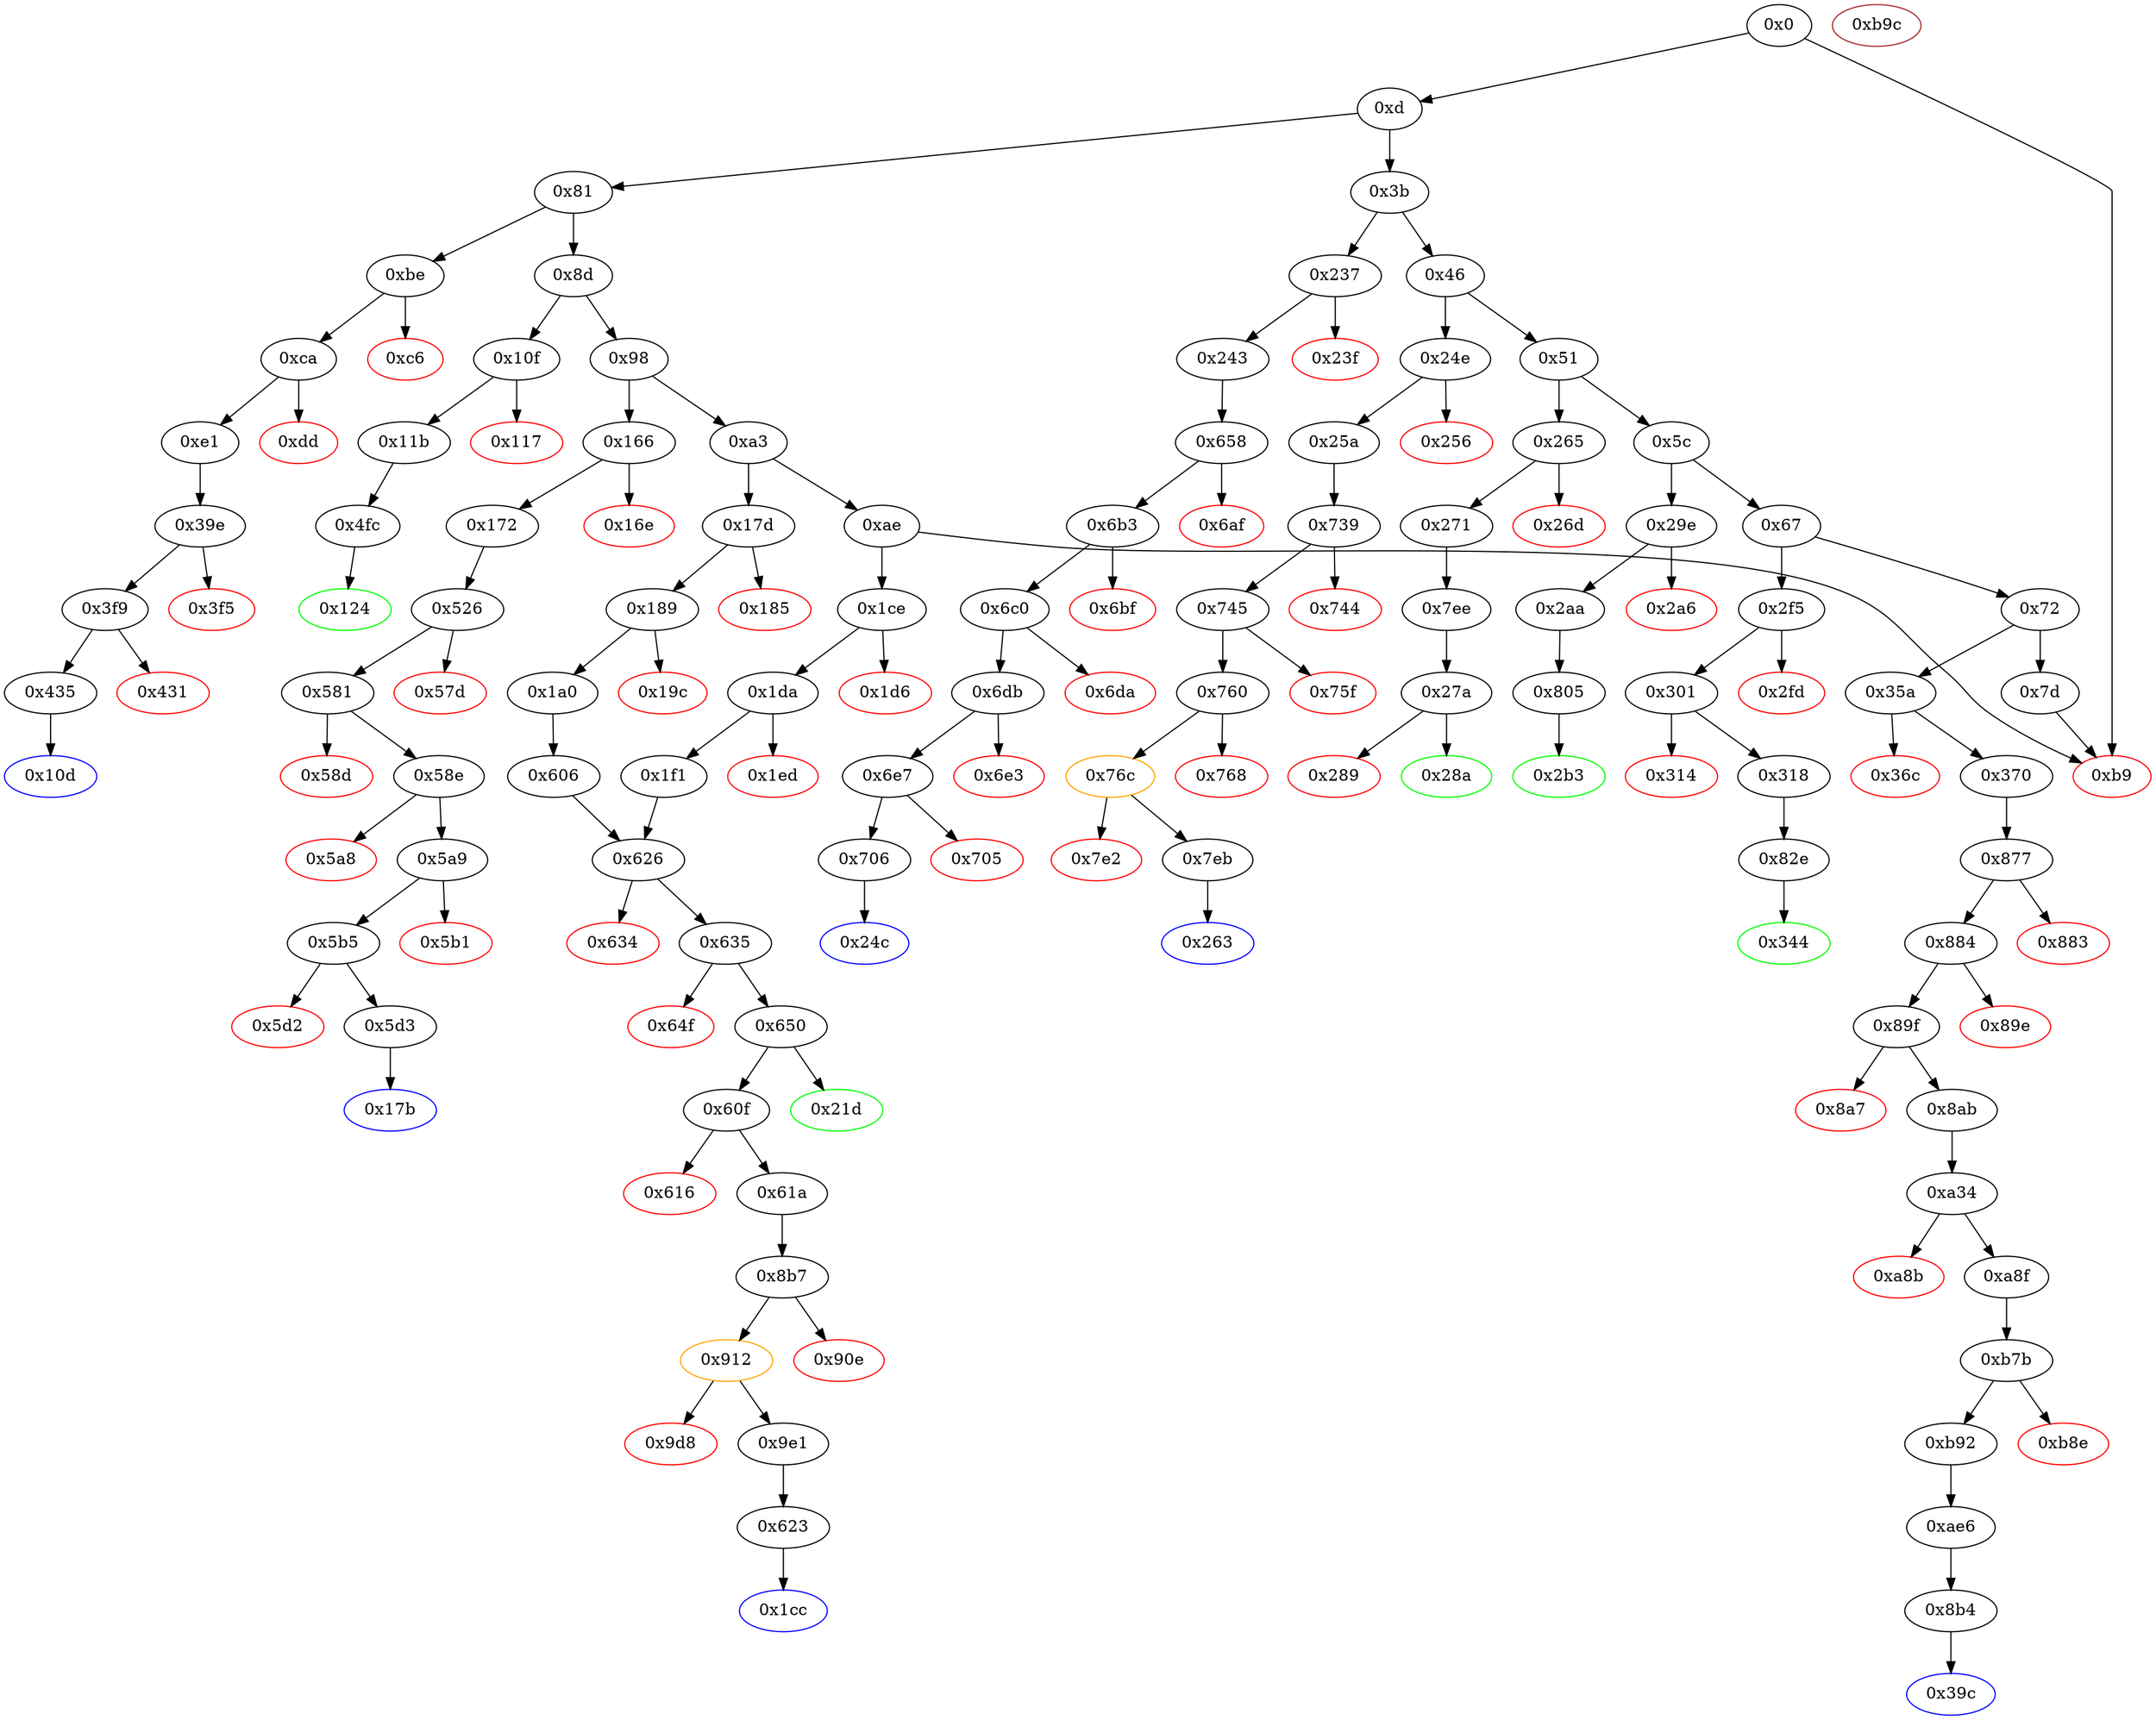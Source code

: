strict digraph "" {
"0x289" [color=red, fillcolor=white, id="0x289", style=filled, tooltip="Block 0x289\n[0x289:0x289]\n---\nPredecessors: [0x27a]\nSuccessors: []\n---\n0x289 INVALID\n---\n0x289: INVALID \n---\nEntry stack: [V9, V509, V161, V161, V509]\nStack pops: 0\nStack additions: []\nExit stack: [V9, V509, V161, V161, V509]\n\nDef sites:\nV9: {0xd.0x2f}\nV509: {0x7ee.0x800}\nV161: {0x27a.0x27d}\nV161: {0x27a.0x27d}\nV509: {0x7ee.0x800}\n"];
"0x89f" [fillcolor=white, id="0x89f", style=filled, tooltip="Block 0x89f\n[0x89f:0x8a6]\n---\nPredecessors: [0x884]\nSuccessors: [0x8a7, 0x8ab]\n---\n0x89f JUMPDEST\n0x8a0 EQ\n0x8a1 ISZERO\n0x8a2 ISZERO\n0x8a3 PUSH2 0x8ab\n0x8a6 JUMPI\n---\n0x89f: JUMPDEST \n0x8a0: V549 = EQ V544 0x0\n0x8a1: V550 = ISZERO V549\n0x8a2: V551 = ISZERO V550\n0x8a3: V552 = 0x8ab\n0x8a6: JUMPI 0x8ab V551\n---\nEntry stack: [V9, 0x39c, V229, 0x0, V544]\nStack pops: 2\nStack additions: []\nExit stack: [V9, 0x39c, V229]\n\nDef sites:\nV9: {0xd.0x2f}\n0x39c: {0x35a.0x35b}\nV229: {0x370.0x38c}\n0x0: {0x877.0x878}\nV544: {0x884.0x894}\n"];
"0xb92" [fillcolor=white, id="0xb92", style=filled, tooltip="Block 0xb92\n[0xb92:0xb9b]\n---\nPredecessors: [0xb7b]\nSuccessors: [0xae6]\n---\n0xb92 JUMPDEST\n0xb93 DUP1\n0xb94 SWAP2\n0xb95 POP\n0xb96 POP\n0xb97 SWAP3\n0xb98 SWAP2\n0xb99 POP\n0xb9a POP\n0xb9b JUMP\n---\n0xb92: JUMPDEST \n0xb9b: JUMP 0xae6\n---\nEntry stack: [V9, 0x39c, V229, 0x8b4, V229, V647, 0xae6, V661, V647, 0x0, V688]\nStack pops: 5\nStack additions: [S0]\nExit stack: [V9, 0x39c, V229, 0x8b4, V229, V647, V688]\n\nDef sites:\nV9: {0xd.0x2f}\n0x39c: {0x35a.0x35b}\nV229: {0x370.0x38c}\n0x8b4: {0x8ab.0x8ac}\nV229: {0x370.0x38c}\nV647: {0xa8f.0xa92}\n0xae6: {0xa8f.0xa95}\nV661: {0xa8f.0xad8}\nV647: {0xa8f.0xa92}\n0x0: {0xb7b.0xb7c}\nV688: {0xb7b.0xb81}\n"];
"0x265" [fillcolor=white, id="0x265", style=filled, tooltip="Block 0x265\n[0x265:0x26c]\n---\nPredecessors: [0x51]\nSuccessors: [0x26d, 0x271]\n---\n0x265 JUMPDEST\n0x266 CALLVALUE\n0x267 DUP1\n0x268 ISZERO\n0x269 PUSH2 0x271\n0x26c JUMPI\n---\n0x265: JUMPDEST \n0x266: V154 = CALLVALUE\n0x268: V155 = ISZERO V154\n0x269: V156 = 0x271\n0x26c: JUMPI 0x271 V155\n---\nEntry stack: [V9]\nStack pops: 0\nStack additions: [V154]\nExit stack: [V9, V154]\n\nDef sites:\nV9: {0xd.0x2f}\n"];
"0x2fd" [color=red, fillcolor=white, id="0x2fd", style=filled, tooltip="Block 0x2fd\n[0x2fd:0x300]\n---\nPredecessors: [0x2f5]\nSuccessors: []\n---\n0x2fd PUSH1 0x0\n0x2ff DUP1\n0x300 REVERT\n---\n0x2fd: V193 = 0x0\n0x300: REVERT 0x0 0x0\n---\nEntry stack: [V9, V190]\nStack pops: 0\nStack additions: []\nExit stack: [V9, V190]\n\nDef sites:\nV9: {0xd.0x2f}\nV190: {0x2f5.0x2f6}\n"];
"0x1d6" [color=red, fillcolor=white, id="0x1d6", style=filled, tooltip="Block 0x1d6\n[0x1d6:0x1d9]\n---\nPredecessors: [0x1ce]\nSuccessors: []\n---\n0x1d6 PUSH1 0x0\n0x1d8 DUP1\n0x1d9 REVERT\n---\n0x1d6: V114 = 0x0\n0x1d9: REVERT 0x0 0x0\n---\nEntry stack: [V9, V111]\nStack pops: 0\nStack additions: []\nExit stack: [V9, V111]\n\nDef sites:\nV9: {0xd.0x2f}\nV111: {0x1ce.0x1cf}\n"];
"0x82e" [fillcolor=white, id="0x82e", style=filled, tooltip="Block 0x82e\n[0x82e:0x876]\n---\nPredecessors: [0x318]\nSuccessors: [0x344]\n---\n0x82e JUMPDEST\n0x82f PUSH1 0x0\n0x831 PUSH1 0x1\n0x833 PUSH1 0x0\n0x835 DUP4\n0x836 PUSH20 0xffffffffffffffffffffffffffffffffffffffff\n0x84b AND\n0x84c PUSH20 0xffffffffffffffffffffffffffffffffffffffff\n0x861 AND\n0x862 DUP2\n0x863 MSTORE\n0x864 PUSH1 0x20\n0x866 ADD\n0x867 SWAP1\n0x868 DUP2\n0x869 MSTORE\n0x86a PUSH1 0x20\n0x86c ADD\n0x86d PUSH1 0x0\n0x86f SHA3\n0x870 SLOAD\n0x871 SWAP1\n0x872 POP\n0x873 SWAP2\n0x874 SWAP1\n0x875 POP\n0x876 JUMP\n---\n0x82e: JUMPDEST \n0x82f: V518 = 0x0\n0x831: V519 = 0x1\n0x833: V520 = 0x0\n0x836: V521 = 0xffffffffffffffffffffffffffffffffffffffff\n0x84b: V522 = AND 0xffffffffffffffffffffffffffffffffffffffff V206\n0x84c: V523 = 0xffffffffffffffffffffffffffffffffffffffff\n0x861: V524 = AND 0xffffffffffffffffffffffffffffffffffffffff V522\n0x863: M[0x0] = V524\n0x864: V525 = 0x20\n0x866: V526 = ADD 0x20 0x0\n0x869: M[0x20] = 0x1\n0x86a: V527 = 0x20\n0x86c: V528 = ADD 0x20 0x20\n0x86d: V529 = 0x0\n0x86f: V530 = SHA3 0x0 0x40\n0x870: V531 = S[V530]\n0x876: JUMP 0x344\n---\nEntry stack: [V9, 0x344, V206]\nStack pops: 2\nStack additions: [V531]\nExit stack: [V9, V531]\n\nDef sites:\nV9: {0xd.0x2f}\n0x344: {0x301.0x303}\nV206: {0x318.0x334}\n"];
"0x76c" [color=orange, fillcolor=white, id="0x76c", style=filled, tooltip="Block 0x76c\n[0x76c:0x7e1]\n---\nPredecessors: [0x760]\nSuccessors: [0x7e2, 0x7eb]\n---\n0x76c JUMPDEST\n0x76d PUSH1 0x2\n0x76f PUSH1 0x1\n0x771 SWAP1\n0x772 SLOAD\n0x773 SWAP1\n0x774 PUSH2 0x100\n0x777 EXP\n0x778 SWAP1\n0x779 DIV\n0x77a PUSH20 0xffffffffffffffffffffffffffffffffffffffff\n0x78f AND\n0x790 PUSH20 0xffffffffffffffffffffffffffffffffffffffff\n0x7a5 AND\n0x7a6 PUSH2 0x8fc\n0x7a9 ADDRESS\n0x7aa PUSH20 0xffffffffffffffffffffffffffffffffffffffff\n0x7bf AND\n0x7c0 BALANCE\n0x7c1 SWAP1\n0x7c2 DUP2\n0x7c3 ISZERO\n0x7c4 MUL\n0x7c5 SWAP1\n0x7c6 PUSH1 0x40\n0x7c8 MLOAD\n0x7c9 PUSH1 0x0\n0x7cb PUSH1 0x40\n0x7cd MLOAD\n0x7ce DUP1\n0x7cf DUP4\n0x7d0 SUB\n0x7d1 DUP2\n0x7d2 DUP6\n0x7d3 DUP9\n0x7d4 DUP9\n0x7d5 CALL\n0x7d6 SWAP4\n0x7d7 POP\n0x7d8 POP\n0x7d9 POP\n0x7da POP\n0x7db ISZERO\n0x7dc DUP1\n0x7dd ISZERO\n0x7de PUSH2 0x7eb\n0x7e1 JUMPI\n---\n0x76c: JUMPDEST \n0x76d: V470 = 0x2\n0x76f: V471 = 0x1\n0x772: V472 = S[0x2]\n0x774: V473 = 0x100\n0x777: V474 = EXP 0x100 0x1\n0x779: V475 = DIV V472 0x100\n0x77a: V476 = 0xffffffffffffffffffffffffffffffffffffffff\n0x78f: V477 = AND 0xffffffffffffffffffffffffffffffffffffffff V475\n0x790: V478 = 0xffffffffffffffffffffffffffffffffffffffff\n0x7a5: V479 = AND 0xffffffffffffffffffffffffffffffffffffffff V477\n0x7a6: V480 = 0x8fc\n0x7a9: V481 = ADDRESS\n0x7aa: V482 = 0xffffffffffffffffffffffffffffffffffffffff\n0x7bf: V483 = AND 0xffffffffffffffffffffffffffffffffffffffff V481\n0x7c0: V484 = BALANCE V483\n0x7c3: V485 = ISZERO V484\n0x7c4: V486 = MUL V485 0x8fc\n0x7c6: V487 = 0x40\n0x7c8: V488 = M[0x40]\n0x7c9: V489 = 0x0\n0x7cb: V490 = 0x40\n0x7cd: V491 = M[0x40]\n0x7d0: V492 = SUB V488 V491\n0x7d5: V493 = CALL V486 V479 V484 V491 V492 V491 0x0\n0x7db: V494 = ISZERO V493\n0x7dd: V495 = ISZERO V494\n0x7de: V496 = 0x7eb\n0x7e1: JUMPI 0x7eb V495\n---\nEntry stack: [V9, 0x263]\nStack pops: 0\nStack additions: [V494]\nExit stack: [V9, 0x263, V494]\n\nDef sites:\nV9: {0xd.0x2f}\n0x263: {0x25a.0x25c}\n"];
"0x658" [fillcolor=white, id="0x658", style=filled, tooltip="Block 0x658\n[0x658:0x6ae]\n---\nPredecessors: [0x243]\nSuccessors: [0x6af, 0x6b3]\n---\n0x658 JUMPDEST\n0x659 PUSH1 0x0\n0x65b DUP1\n0x65c SWAP1\n0x65d SLOAD\n0x65e SWAP1\n0x65f PUSH2 0x100\n0x662 EXP\n0x663 SWAP1\n0x664 DIV\n0x665 PUSH20 0xffffffffffffffffffffffffffffffffffffffff\n0x67a AND\n0x67b PUSH20 0xffffffffffffffffffffffffffffffffffffffff\n0x690 AND\n0x691 CALLER\n0x692 PUSH20 0xffffffffffffffffffffffffffffffffffffffff\n0x6a7 AND\n0x6a8 EQ\n0x6a9 ISZERO\n0x6aa ISZERO\n0x6ab PUSH2 0x6b3\n0x6ae JUMPI\n---\n0x658: JUMPDEST \n0x659: V388 = 0x0\n0x65d: V389 = S[0x0]\n0x65f: V390 = 0x100\n0x662: V391 = EXP 0x100 0x0\n0x664: V392 = DIV V389 0x1\n0x665: V393 = 0xffffffffffffffffffffffffffffffffffffffff\n0x67a: V394 = AND 0xffffffffffffffffffffffffffffffffffffffff V392\n0x67b: V395 = 0xffffffffffffffffffffffffffffffffffffffff\n0x690: V396 = AND 0xffffffffffffffffffffffffffffffffffffffff V394\n0x691: V397 = CALLER\n0x692: V398 = 0xffffffffffffffffffffffffffffffffffffffff\n0x6a7: V399 = AND 0xffffffffffffffffffffffffffffffffffffffff V397\n0x6a8: V400 = EQ V399 V396\n0x6a9: V401 = ISZERO V400\n0x6aa: V402 = ISZERO V401\n0x6ab: V403 = 0x6b3\n0x6ae: JUMPI 0x6b3 V402\n---\nEntry stack: [V9, 0x24c]\nStack pops: 0\nStack additions: []\nExit stack: [V9, 0x24c]\n\nDef sites:\nV9: {0xd.0x2f}\n0x24c: {0x243.0x245}\n"];
"0x370" [fillcolor=white, id="0x370", style=filled, tooltip="Block 0x370\n[0x370:0x39b]\n---\nPredecessors: [0x35a]\nSuccessors: [0x877]\n---\n0x370 JUMPDEST\n0x371 DUP2\n0x372 ADD\n0x373 SWAP1\n0x374 DUP1\n0x375 DUP1\n0x376 CALLDATALOAD\n0x377 PUSH20 0xffffffffffffffffffffffffffffffffffffffff\n0x38c AND\n0x38d SWAP1\n0x38e PUSH1 0x20\n0x390 ADD\n0x391 SWAP1\n0x392 SWAP3\n0x393 SWAP2\n0x394 SWAP1\n0x395 POP\n0x396 POP\n0x397 POP\n0x398 PUSH2 0x877\n0x39b JUMP\n---\n0x370: JUMPDEST \n0x372: V226 = ADD 0x4 V220\n0x376: V227 = CALLDATALOAD 0x4\n0x377: V228 = 0xffffffffffffffffffffffffffffffffffffffff\n0x38c: V229 = AND 0xffffffffffffffffffffffffffffffffffffffff V227\n0x38e: V230 = 0x20\n0x390: V231 = ADD 0x20 0x4\n0x398: V232 = 0x877\n0x39b: JUMP 0x877\n---\nEntry stack: [V9, 0x39c, 0x4, V220]\nStack pops: 2\nStack additions: [V229]\nExit stack: [V9, 0x39c, V229]\n\nDef sites:\nV9: {0xd.0x2f}\n0x39c: {0x35a.0x35b}\n0x4: {0x35a.0x35e}\nV220: {0x35a.0x362}\n"];
"0xa34" [fillcolor=white, id="0xa34", style=filled, tooltip="Block 0xa34\n[0xa34:0xa8a]\n---\nPredecessors: [0x8ab]\nSuccessors: [0xa8b, 0xa8f]\n---\n0xa34 JUMPDEST\n0xa35 PUSH1 0x0\n0xa37 DUP1\n0xa38 SWAP1\n0xa39 SLOAD\n0xa3a SWAP1\n0xa3b PUSH2 0x100\n0xa3e EXP\n0xa3f SWAP1\n0xa40 DIV\n0xa41 PUSH20 0xffffffffffffffffffffffffffffffffffffffff\n0xa56 AND\n0xa57 PUSH20 0xffffffffffffffffffffffffffffffffffffffff\n0xa6c AND\n0xa6d CALLER\n0xa6e PUSH20 0xffffffffffffffffffffffffffffffffffffffff\n0xa83 AND\n0xa84 EQ\n0xa85 ISZERO\n0xa86 ISZERO\n0xa87 PUSH2 0xa8f\n0xa8a JUMPI\n---\n0xa34: JUMPDEST \n0xa35: V629 = 0x0\n0xa39: V630 = S[0x0]\n0xa3b: V631 = 0x100\n0xa3e: V632 = EXP 0x100 0x0\n0xa40: V633 = DIV V630 0x1\n0xa41: V634 = 0xffffffffffffffffffffffffffffffffffffffff\n0xa56: V635 = AND 0xffffffffffffffffffffffffffffffffffffffff V633\n0xa57: V636 = 0xffffffffffffffffffffffffffffffffffffffff\n0xa6c: V637 = AND 0xffffffffffffffffffffffffffffffffffffffff V635\n0xa6d: V638 = CALLER\n0xa6e: V639 = 0xffffffffffffffffffffffffffffffffffffffff\n0xa83: V640 = AND 0xffffffffffffffffffffffffffffffffffffffff V638\n0xa84: V641 = EQ V640 V637\n0xa85: V642 = ISZERO V641\n0xa86: V643 = ISZERO V642\n0xa87: V644 = 0xa8f\n0xa8a: JUMPI 0xa8f V643\n---\nEntry stack: [V9, 0x39c, V229, 0x8b4, V229]\nStack pops: 0\nStack additions: []\nExit stack: [V9, 0x39c, V229, 0x8b4, V229]\n\nDef sites:\nV9: {0xd.0x2f}\n0x39c: {0x35a.0x35b}\nV229: {0x370.0x38c}\n0x8b4: {0x8ab.0x8ac}\nV229: {0x370.0x38c}\n"];
"0x172" [fillcolor=white, id="0x172", style=filled, tooltip="Block 0x172\n[0x172:0x17a]\n---\nPredecessors: [0x166]\nSuccessors: [0x526]\n---\n0x172 JUMPDEST\n0x173 POP\n0x174 PUSH2 0x17b\n0x177 PUSH2 0x526\n0x17a JUMP\n---\n0x172: JUMPDEST \n0x174: V89 = 0x17b\n0x177: V90 = 0x526\n0x17a: JUMP 0x526\n---\nEntry stack: [V9, V85]\nStack pops: 1\nStack additions: [0x17b]\nExit stack: [V9, 0x17b]\n\nDef sites:\nV9: {0xd.0x2f}\nV85: {0x166.0x167}\n"];
"0x1a0" [fillcolor=white, id="0x1a0", style=filled, tooltip="Block 0x1a0\n[0x1a0:0x1cb]\n---\nPredecessors: [0x189]\nSuccessors: [0x606]\n---\n0x1a0 JUMPDEST\n0x1a1 DUP2\n0x1a2 ADD\n0x1a3 SWAP1\n0x1a4 DUP1\n0x1a5 DUP1\n0x1a6 CALLDATALOAD\n0x1a7 PUSH20 0xffffffffffffffffffffffffffffffffffffffff\n0x1bc AND\n0x1bd SWAP1\n0x1be PUSH1 0x20\n0x1c0 ADD\n0x1c1 SWAP1\n0x1c2 SWAP3\n0x1c3 SWAP2\n0x1c4 SWAP1\n0x1c5 POP\n0x1c6 POP\n0x1c7 POP\n0x1c8 PUSH2 0x606\n0x1cb JUMP\n---\n0x1a0: JUMPDEST \n0x1a2: V104 = ADD 0x4 V98\n0x1a6: V105 = CALLDATALOAD 0x4\n0x1a7: V106 = 0xffffffffffffffffffffffffffffffffffffffff\n0x1bc: V107 = AND 0xffffffffffffffffffffffffffffffffffffffff V105\n0x1be: V108 = 0x20\n0x1c0: V109 = ADD 0x20 0x4\n0x1c8: V110 = 0x606\n0x1cb: JUMP 0x606\n---\nEntry stack: [V9, 0x1cc, 0x4, V98]\nStack pops: 2\nStack additions: [V107]\nExit stack: [V9, 0x1cc, V107]\n\nDef sites:\nV9: {0xd.0x2f}\n0x1cc: {0x189.0x18b}\n0x4: {0x189.0x18e}\nV98: {0x189.0x192}\n"];
"0x61a" [fillcolor=white, id="0x61a", style=filled, tooltip="Block 0x61a\n[0x61a:0x622]\n---\nPredecessors: [0x60f]\nSuccessors: [0x8b7]\n---\n0x61a JUMPDEST\n0x61b PUSH2 0x623\n0x61e DUP2\n0x61f PUSH2 0x8b7\n0x622 JUMP\n---\n0x61a: JUMPDEST \n0x61b: V367 = 0x623\n0x61f: V368 = 0x8b7\n0x622: JUMP 0x8b7\n---\nEntry stack: [V9, 0x1cc, S0]\nStack pops: 1\nStack additions: [S0, 0x623, S0]\nExit stack: [V9, 0x1cc, S0, 0x623, S0]\n\nDef sites:\nV9: {0xd.0x2f}\n0x1cc: {0x189.0x18b}\nS0: {0x1a0.0x1bc, 0xd.0x2f}\n"];
"0xc6" [color=red, fillcolor=white, id="0xc6", style=filled, tooltip="Block 0xc6\n[0xc6:0xc9]\n---\nPredecessors: [0xbe]\nSuccessors: []\n---\n0xc6 PUSH1 0x0\n0xc8 DUP1\n0xc9 REVERT\n---\n0xc6: V51 = 0x0\n0xc9: REVERT 0x0 0x0\n---\nEntry stack: [V9, V48]\nStack pops: 0\nStack additions: []\nExit stack: [V9, V48]\n\nDef sites:\nV9: {0xd.0x2f}\nV48: {0xbe.0xbf}\n"];
"0x16e" [color=red, fillcolor=white, id="0x16e", style=filled, tooltip="Block 0x16e\n[0x16e:0x171]\n---\nPredecessors: [0x166]\nSuccessors: []\n---\n0x16e PUSH1 0x0\n0x170 DUP1\n0x171 REVERT\n---\n0x16e: V88 = 0x0\n0x171: REVERT 0x0 0x0\n---\nEntry stack: [V9, V85]\nStack pops: 0\nStack additions: []\nExit stack: [V9, V85]\n\nDef sites:\nV9: {0xd.0x2f}\nV85: {0x166.0x167}\n"];
"0x6af" [color=red, fillcolor=white, id="0x6af", style=filled, tooltip="Block 0x6af\n[0x6af:0x6b2]\n---\nPredecessors: [0x658]\nSuccessors: []\n---\n0x6af PUSH1 0x0\n0x6b1 DUP1\n0x6b2 REVERT\n---\n0x6af: V404 = 0x0\n0x6b2: REVERT 0x0 0x0\n---\nEntry stack: [V9, 0x24c]\nStack pops: 0\nStack additions: []\nExit stack: [V9, 0x24c]\n\nDef sites:\nV9: {0xd.0x2f}\n0x24c: {0x243.0x245}\n"];
"0x314" [color=red, fillcolor=white, id="0x314", style=filled, tooltip="Block 0x314\n[0x314:0x317]\n---\nPredecessors: [0x301]\nSuccessors: []\n---\n0x314 PUSH1 0x0\n0x316 DUP1\n0x317 REVERT\n---\n0x314: V202 = 0x0\n0x317: REVERT 0x0 0x0\n---\nEntry stack: [V9, 0x344, 0x4, V197]\nStack pops: 0\nStack additions: []\nExit stack: [V9, 0x344, 0x4, V197]\n\nDef sites:\nV9: {0xd.0x2f}\n0x344: {0x301.0x303}\n0x4: {0x301.0x306}\nV197: {0x301.0x30a}\n"];
"0x185" [color=red, fillcolor=white, id="0x185", style=filled, tooltip="Block 0x185\n[0x185:0x188]\n---\nPredecessors: [0x17d]\nSuccessors: []\n---\n0x185 PUSH1 0x0\n0x187 DUP1\n0x188 REVERT\n---\n0x185: V94 = 0x0\n0x188: REVERT 0x0 0x0\n---\nEntry stack: [V9, V91]\nStack pops: 0\nStack additions: []\nExit stack: [V9, V91]\n\nDef sites:\nV9: {0xd.0x2f}\nV91: {0x17d.0x17e}\n"];
"0x28a" [color=green, fillcolor=white, id="0x28a", style=filled, tooltip="Block 0x28a\n[0x28a:0x29d]\n---\nPredecessors: [0x27a]\nSuccessors: []\n---\n0x28a JUMPDEST\n0x28b PUSH1 0xff\n0x28d AND\n0x28e DUP2\n0x28f MSTORE\n0x290 PUSH1 0x20\n0x292 ADD\n0x293 SWAP2\n0x294 POP\n0x295 POP\n0x296 PUSH1 0x40\n0x298 MLOAD\n0x299 DUP1\n0x29a SWAP2\n0x29b SUB\n0x29c SWAP1\n0x29d RETURN\n---\n0x28a: JUMPDEST \n0x28b: V166 = 0xff\n0x28d: V167 = AND 0xff V509\n0x28f: M[V161] = V167\n0x290: V168 = 0x20\n0x292: V169 = ADD 0x20 V161\n0x296: V170 = 0x40\n0x298: V171 = M[0x40]\n0x29b: V172 = SUB V169 V171\n0x29d: RETURN V171 V172\n---\nEntry stack: [V9, V509, V161, V161, V509]\nStack pops: 4\nStack additions: []\nExit stack: [V9]\n\nDef sites:\nV9: {0xd.0x2f}\nV509: {0x7ee.0x800}\nV161: {0x27a.0x27d}\nV161: {0x27a.0x27d}\nV509: {0x7ee.0x800}\n"];
"0xb7b" [fillcolor=white, id="0xb7b", style=filled, tooltip="Block 0xb7b\n[0xb7b:0xb8d]\n---\nPredecessors: [0xa8f]\nSuccessors: [0xb8e, 0xb92]\n---\n0xb7b JUMPDEST\n0xb7c PUSH1 0x0\n0xb7e DUP1\n0xb7f DUP3\n0xb80 DUP5\n0xb81 ADD\n0xb82 SWAP1\n0xb83 POP\n0xb84 DUP4\n0xb85 DUP2\n0xb86 LT\n0xb87 ISZERO\n0xb88 ISZERO\n0xb89 ISZERO\n0xb8a PUSH2 0xb92\n0xb8d JUMPI\n---\n0xb7b: JUMPDEST \n0xb7c: V687 = 0x0\n0xb81: V688 = ADD V661 V647\n0xb86: V689 = LT V688 V661\n0xb87: V690 = ISZERO V689\n0xb88: V691 = ISZERO V690\n0xb89: V692 = ISZERO V691\n0xb8a: V693 = 0xb92\n0xb8d: JUMPI 0xb92 V692\n---\nEntry stack: [V9, 0x39c, V229, 0x8b4, V229, V647, 0xae6, V661, V647]\nStack pops: 2\nStack additions: [S1, S0, 0x0, V688]\nExit stack: [V9, 0x39c, V229, 0x8b4, V229, V647, 0xae6, V661, V647, 0x0, V688]\n\nDef sites:\nV9: {0xd.0x2f}\n0x39c: {0x35a.0x35b}\nV229: {0x370.0x38c}\n0x8b4: {0x8ab.0x8ac}\nV229: {0x370.0x38c}\nV647: {0xa8f.0xa92}\n0xae6: {0xa8f.0xa95}\nV661: {0xa8f.0xad8}\nV647: {0xa8f.0xa92}\n"];
"0x5a9" [fillcolor=white, id="0x5a9", style=filled, tooltip="Block 0x5a9\n[0x5a9:0x5b0]\n---\nPredecessors: [0x58e]\nSuccessors: [0x5b1, 0x5b5]\n---\n0x5a9 JUMPDEST\n0x5aa EQ\n0x5ab ISZERO\n0x5ac ISZERO\n0x5ad PUSH2 0x5b5\n0x5b0 JUMPI\n---\n0x5a9: JUMPDEST \n0x5aa: V335 = EQ V330 0x0\n0x5ab: V336 = ISZERO V335\n0x5ac: V337 = ISZERO V336\n0x5ad: V338 = 0x5b5\n0x5b0: JUMPI 0x5b5 V337\n---\nEntry stack: [V9, 0x17b, 0x0, V330]\nStack pops: 2\nStack additions: []\nExit stack: [V9, 0x17b]\n\nDef sites:\nV9: {0xd.0x2f}\n0x17b: {0x172.0x174}\n0x0: {0x581.0x582}\nV330: {0x58e.0x59e}\n"];
"0xe1" [fillcolor=white, id="0xe1", style=filled, tooltip="Block 0xe1\n[0xe1:0x10c]\n---\nPredecessors: [0xca]\nSuccessors: [0x39e]\n---\n0xe1 JUMPDEST\n0xe2 DUP2\n0xe3 ADD\n0xe4 SWAP1\n0xe5 DUP1\n0xe6 DUP1\n0xe7 CALLDATALOAD\n0xe8 PUSH20 0xffffffffffffffffffffffffffffffffffffffff\n0xfd AND\n0xfe SWAP1\n0xff PUSH1 0x20\n0x101 ADD\n0x102 SWAP1\n0x103 SWAP3\n0x104 SWAP2\n0x105 SWAP1\n0x106 POP\n0x107 POP\n0x108 POP\n0x109 PUSH2 0x39e\n0x10c JUMP\n---\n0xe1: JUMPDEST \n0xe3: V61 = ADD 0x4 V55\n0xe7: V62 = CALLDATALOAD 0x4\n0xe8: V63 = 0xffffffffffffffffffffffffffffffffffffffff\n0xfd: V64 = AND 0xffffffffffffffffffffffffffffffffffffffff V62\n0xff: V65 = 0x20\n0x101: V66 = ADD 0x20 0x4\n0x109: V67 = 0x39e\n0x10c: JUMP 0x39e\n---\nEntry stack: [V9, 0x10d, 0x4, V55]\nStack pops: 2\nStack additions: [V64]\nExit stack: [V9, 0x10d, V64]\n\nDef sites:\nV9: {0xd.0x2f}\n0x10d: {0xca.0xcc}\n0x4: {0xca.0xcf}\nV55: {0xca.0xd3}\n"];
"0x98" [fillcolor=white, id="0x98", style=filled, tooltip="Block 0x98\n[0x98:0xa2]\n---\nPredecessors: [0x8d]\nSuccessors: [0xa3, 0x166]\n---\n0x98 DUP1\n0x99 PUSH4 0x43d726d6\n0x9e EQ\n0x9f PUSH2 0x166\n0xa2 JUMPI\n---\n0x99: V38 = 0x43d726d6\n0x9e: V39 = EQ 0x43d726d6 V9\n0x9f: V40 = 0x166\n0xa2: JUMPI 0x166 V39\n---\nEntry stack: [V9]\nStack pops: 1\nStack additions: [S0]\nExit stack: [V9]\n\nDef sites:\nV9: {0xd.0x2f}\n"];
"0x2f5" [fillcolor=white, id="0x2f5", style=filled, tooltip="Block 0x2f5\n[0x2f5:0x2fc]\n---\nPredecessors: [0x67]\nSuccessors: [0x2fd, 0x301]\n---\n0x2f5 JUMPDEST\n0x2f6 CALLVALUE\n0x2f7 DUP1\n0x2f8 ISZERO\n0x2f9 PUSH2 0x301\n0x2fc JUMPI\n---\n0x2f5: JUMPDEST \n0x2f6: V190 = CALLVALUE\n0x2f8: V191 = ISZERO V190\n0x2f9: V192 = 0x301\n0x2fc: JUMPI 0x301 V191\n---\nEntry stack: [V9]\nStack pops: 0\nStack additions: [V190]\nExit stack: [V9, V190]\n\nDef sites:\nV9: {0xd.0x2f}\n"];
"0x626" [fillcolor=white, id="0x626", style=filled, tooltip="Block 0x626\n[0x626:0x633]\n---\nPredecessors: [0x1f1, 0x606]\nSuccessors: [0x634, 0x635]\n---\n0x626 JUMPDEST\n0x627 PUSH1 0x0\n0x629 PUSH1 0x1\n0x62b PUSH1 0x2\n0x62d DUP2\n0x62e GT\n0x62f ISZERO\n0x630 PUSH2 0x635\n0x633 JUMPI\n---\n0x626: JUMPDEST \n0x627: V369 = 0x0\n0x629: V370 = 0x1\n0x62b: V371 = 0x2\n0x62e: V372 = GT 0x1 0x2\n0x62f: V373 = ISZERO 0x0\n0x630: V374 = 0x635\n0x633: JUMPI 0x635 0x1\n---\nEntry stack: [V9, 0x1cc, S2, {0x21d, 0x60f}, S0]\nStack pops: 0\nStack additions: [0x0, 0x1]\nExit stack: [V9, 0x1cc, S2, {0x21d, 0x60f}, S0, 0x0, 0x1]\n\nDef sites:\nV9: {0xd.0x2f}\n0x1cc: {0x189.0x18b}\nS2: {0x1a0.0x1bc, 0xd.0x2f}\n{0x21d, 0x60f}: {0x1da.0x1dc, 0x606.0x607}\nS0: {0x1f1.0x20d, 0x1a0.0x1bc}\n"];
"0x90e" [color=red, fillcolor=white, id="0x90e", style=filled, tooltip="Block 0x90e\n[0x90e:0x911]\n---\nPredecessors: [0x8b7]\nSuccessors: []\n---\n0x90e PUSH1 0x0\n0x910 DUP1\n0x911 REVERT\n---\n0x90e: V572 = 0x0\n0x911: REVERT 0x0 0x0\n---\nEntry stack: [V9, 0x1cc, S2, 0x623, S0]\nStack pops: 0\nStack additions: []\nExit stack: [V9, 0x1cc, S2, 0x623, S0]\n\nDef sites:\nV9: {0xd.0x2f}\n0x1cc: {0x189.0x18b}\nS2: {0x1a0.0x1bc, 0xd.0x2f}\n0x623: {0x61a.0x61b}\nS0: {0x1a0.0x1bc, 0xd.0x2f}\n"];
"0xa8f" [fillcolor=white, id="0xa8f", style=filled, tooltip="Block 0xa8f\n[0xa8f:0xae5]\n---\nPredecessors: [0xa34]\nSuccessors: [0xb7b]\n---\n0xa8f JUMPDEST\n0xa90 PUSH1 0x0\n0xa92 CALLVALUE\n0xa93 SWAP1\n0xa94 POP\n0xa95 PUSH2 0xae6\n0xa98 DUP2\n0xa99 PUSH1 0x1\n0xa9b PUSH1 0x0\n0xa9d DUP6\n0xa9e PUSH20 0xffffffffffffffffffffffffffffffffffffffff\n0xab3 AND\n0xab4 PUSH20 0xffffffffffffffffffffffffffffffffffffffff\n0xac9 AND\n0xaca DUP2\n0xacb MSTORE\n0xacc PUSH1 0x20\n0xace ADD\n0xacf SWAP1\n0xad0 DUP2\n0xad1 MSTORE\n0xad2 PUSH1 0x20\n0xad4 ADD\n0xad5 PUSH1 0x0\n0xad7 SHA3\n0xad8 SLOAD\n0xad9 PUSH2 0xb7b\n0xadc SWAP1\n0xadd SWAP2\n0xade SWAP1\n0xadf PUSH4 0xffffffff\n0xae4 AND\n0xae5 JUMP\n---\n0xa8f: JUMPDEST \n0xa90: V646 = 0x0\n0xa92: V647 = CALLVALUE\n0xa95: V648 = 0xae6\n0xa99: V649 = 0x1\n0xa9b: V650 = 0x0\n0xa9e: V651 = 0xffffffffffffffffffffffffffffffffffffffff\n0xab3: V652 = AND 0xffffffffffffffffffffffffffffffffffffffff V229\n0xab4: V653 = 0xffffffffffffffffffffffffffffffffffffffff\n0xac9: V654 = AND 0xffffffffffffffffffffffffffffffffffffffff V652\n0xacb: M[0x0] = V654\n0xacc: V655 = 0x20\n0xace: V656 = ADD 0x20 0x0\n0xad1: M[0x20] = 0x1\n0xad2: V657 = 0x20\n0xad4: V658 = ADD 0x20 0x20\n0xad5: V659 = 0x0\n0xad7: V660 = SHA3 0x0 0x40\n0xad8: V661 = S[V660]\n0xad9: V662 = 0xb7b\n0xadf: V663 = 0xffffffff\n0xae4: V664 = AND 0xffffffff 0xb7b\n0xae5: JUMP 0xb7b\n---\nEntry stack: [V9, 0x39c, V229, 0x8b4, V229]\nStack pops: 1\nStack additions: [S0, V647, 0xae6, V661, V647]\nExit stack: [V9, 0x39c, V229, 0x8b4, V229, V647, 0xae6, V661, V647]\n\nDef sites:\nV9: {0xd.0x2f}\n0x39c: {0x35a.0x35b}\nV229: {0x370.0x38c}\n0x8b4: {0x8ab.0x8ac}\nV229: {0x370.0x38c}\n"];
"0xca" [fillcolor=white, id="0xca", style=filled, tooltip="Block 0xca\n[0xca:0xdc]\n---\nPredecessors: [0xbe]\nSuccessors: [0xdd, 0xe1]\n---\n0xca JUMPDEST\n0xcb POP\n0xcc PUSH2 0x10d\n0xcf PUSH1 0x4\n0xd1 DUP1\n0xd2 CALLDATASIZE\n0xd3 SUB\n0xd4 PUSH1 0x20\n0xd6 DUP2\n0xd7 LT\n0xd8 ISZERO\n0xd9 PUSH2 0xe1\n0xdc JUMPI\n---\n0xca: JUMPDEST \n0xcc: V52 = 0x10d\n0xcf: V53 = 0x4\n0xd2: V54 = CALLDATASIZE\n0xd3: V55 = SUB V54 0x4\n0xd4: V56 = 0x20\n0xd7: V57 = LT V55 0x20\n0xd8: V58 = ISZERO V57\n0xd9: V59 = 0xe1\n0xdc: JUMPI 0xe1 V58\n---\nEntry stack: [V9, V48]\nStack pops: 1\nStack additions: [0x10d, 0x4, V55]\nExit stack: [V9, 0x10d, 0x4, V55]\n\nDef sites:\nV9: {0xd.0x2f}\nV48: {0xbe.0xbf}\n"];
"0x8b7" [fillcolor=white, id="0x8b7", style=filled, tooltip="Block 0x8b7\n[0x8b7:0x90d]\n---\nPredecessors: [0x61a]\nSuccessors: [0x90e, 0x912]\n---\n0x8b7 JUMPDEST\n0x8b8 PUSH1 0x0\n0x8ba DUP1\n0x8bb SWAP1\n0x8bc SLOAD\n0x8bd SWAP1\n0x8be PUSH2 0x100\n0x8c1 EXP\n0x8c2 SWAP1\n0x8c3 DIV\n0x8c4 PUSH20 0xffffffffffffffffffffffffffffffffffffffff\n0x8d9 AND\n0x8da PUSH20 0xffffffffffffffffffffffffffffffffffffffff\n0x8ef AND\n0x8f0 CALLER\n0x8f1 PUSH20 0xffffffffffffffffffffffffffffffffffffffff\n0x906 AND\n0x907 EQ\n0x908 ISZERO\n0x909 ISZERO\n0x90a PUSH2 0x912\n0x90d JUMPI\n---\n0x8b7: JUMPDEST \n0x8b8: V556 = 0x0\n0x8bc: V557 = S[0x0]\n0x8be: V558 = 0x100\n0x8c1: V559 = EXP 0x100 0x0\n0x8c3: V560 = DIV V557 0x1\n0x8c4: V561 = 0xffffffffffffffffffffffffffffffffffffffff\n0x8d9: V562 = AND 0xffffffffffffffffffffffffffffffffffffffff V560\n0x8da: V563 = 0xffffffffffffffffffffffffffffffffffffffff\n0x8ef: V564 = AND 0xffffffffffffffffffffffffffffffffffffffff V562\n0x8f0: V565 = CALLER\n0x8f1: V566 = 0xffffffffffffffffffffffffffffffffffffffff\n0x906: V567 = AND 0xffffffffffffffffffffffffffffffffffffffff V565\n0x907: V568 = EQ V567 V564\n0x908: V569 = ISZERO V568\n0x909: V570 = ISZERO V569\n0x90a: V571 = 0x912\n0x90d: JUMPI 0x912 V570\n---\nEntry stack: [V9, 0x1cc, S2, 0x623, S0]\nStack pops: 0\nStack additions: []\nExit stack: [V9, 0x1cc, S2, 0x623, S0]\n\nDef sites:\nV9: {0xd.0x2f}\n0x1cc: {0x189.0x18b}\nS2: {0x1a0.0x1bc, 0xd.0x2f}\n0x623: {0x61a.0x61b}\nS0: {0x1a0.0x1bc, 0xd.0x2f}\n"];
"0x318" [fillcolor=white, id="0x318", style=filled, tooltip="Block 0x318\n[0x318:0x343]\n---\nPredecessors: [0x301]\nSuccessors: [0x82e]\n---\n0x318 JUMPDEST\n0x319 DUP2\n0x31a ADD\n0x31b SWAP1\n0x31c DUP1\n0x31d DUP1\n0x31e CALLDATALOAD\n0x31f PUSH20 0xffffffffffffffffffffffffffffffffffffffff\n0x334 AND\n0x335 SWAP1\n0x336 PUSH1 0x20\n0x338 ADD\n0x339 SWAP1\n0x33a SWAP3\n0x33b SWAP2\n0x33c SWAP1\n0x33d POP\n0x33e POP\n0x33f POP\n0x340 PUSH2 0x82e\n0x343 JUMP\n---\n0x318: JUMPDEST \n0x31a: V203 = ADD 0x4 V197\n0x31e: V204 = CALLDATALOAD 0x4\n0x31f: V205 = 0xffffffffffffffffffffffffffffffffffffffff\n0x334: V206 = AND 0xffffffffffffffffffffffffffffffffffffffff V204\n0x336: V207 = 0x20\n0x338: V208 = ADD 0x20 0x4\n0x340: V209 = 0x82e\n0x343: JUMP 0x82e\n---\nEntry stack: [V9, 0x344, 0x4, V197]\nStack pops: 2\nStack additions: [V206]\nExit stack: [V9, 0x344, V206]\n\nDef sites:\nV9: {0xd.0x2f}\n0x344: {0x301.0x303}\n0x4: {0x301.0x306}\nV197: {0x301.0x30a}\n"];
"0x0" [fillcolor=white, id="0x0", style=filled, tooltip="Block 0x0\n[0x0:0xc]\n---\nPredecessors: []\nSuccessors: [0xd, 0xb9]\n---\n0x0 PUSH1 0x80\n0x2 PUSH1 0x40\n0x4 MSTORE\n0x5 PUSH1 0x4\n0x7 CALLDATASIZE\n0x8 LT\n0x9 PUSH2 0xb9\n0xc JUMPI\n---\n0x0: V0 = 0x80\n0x2: V1 = 0x40\n0x4: M[0x40] = 0x80\n0x5: V2 = 0x4\n0x7: V3 = CALLDATASIZE\n0x8: V4 = LT V3 0x4\n0x9: V5 = 0xb9\n0xc: JUMPI 0xb9 V4\n---\nEntry stack: []\nStack pops: 0\nStack additions: []\nExit stack: []\n\nDef sites:\n"];
"0xa8b" [color=red, fillcolor=white, id="0xa8b", style=filled, tooltip="Block 0xa8b\n[0xa8b:0xa8e]\n---\nPredecessors: [0xa34]\nSuccessors: []\n---\n0xa8b PUSH1 0x0\n0xa8d DUP1\n0xa8e REVERT\n---\n0xa8b: V645 = 0x0\n0xa8e: REVERT 0x0 0x0\n---\nEntry stack: [V9, 0x39c, V229, 0x8b4, V229]\nStack pops: 0\nStack additions: []\nExit stack: [V9, 0x39c, V229, 0x8b4, V229]\n\nDef sites:\nV9: {0xd.0x2f}\n0x39c: {0x35a.0x35b}\nV229: {0x370.0x38c}\n0x8b4: {0x8ab.0x8ac}\nV229: {0x370.0x38c}\n"];
"0x7d" [fillcolor=white, id="0x7d", style=filled, tooltip="Block 0x7d\n[0x7d:0x80]\n---\nPredecessors: [0x72]\nSuccessors: [0xb9]\n---\n0x7d PUSH2 0xb9\n0x80 JUMP\n---\n0x7d: V31 = 0xb9\n0x80: JUMP 0xb9\n---\nEntry stack: [V9]\nStack pops: 0\nStack additions: []\nExit stack: [V9]\n\nDef sites:\nV9: {0xd.0x2f}\n"];
"0xb9" [color=red, fillcolor=white, id="0xb9", style=filled, tooltip="Block 0xb9\n[0xb9:0xbd]\n---\nPredecessors: [0x0, 0x7d, 0xae]\nSuccessors: []\n---\n0xb9 JUMPDEST\n0xba PUSH1 0x0\n0xbc DUP1\n0xbd REVERT\n---\n0xb9: JUMPDEST \n0xba: V47 = 0x0\n0xbd: REVERT 0x0 0x0\n---\nEntry stack: [V9]\nStack pops: 0\nStack additions: []\nExit stack: [V9]\n\nDef sites:\nV9: {0xd.0x2f}\n"];
"0x5b1" [color=red, fillcolor=white, id="0x5b1", style=filled, tooltip="Block 0x5b1\n[0x5b1:0x5b4]\n---\nPredecessors: [0x5a9]\nSuccessors: []\n---\n0x5b1 PUSH1 0x0\n0x5b3 DUP1\n0x5b4 REVERT\n---\n0x5b1: V339 = 0x0\n0x5b4: REVERT 0x0 0x0\n---\nEntry stack: [V9, 0x17b]\nStack pops: 0\nStack additions: []\nExit stack: [V9, 0x17b]\n\nDef sites:\nV9: {0xd.0x2f}\n0x17b: {0x172.0x174}\n"];
"0x29e" [fillcolor=white, id="0x29e", style=filled, tooltip="Block 0x29e\n[0x29e:0x2a5]\n---\nPredecessors: [0x5c]\nSuccessors: [0x2a6, 0x2aa]\n---\n0x29e JUMPDEST\n0x29f CALLVALUE\n0x2a0 DUP1\n0x2a1 ISZERO\n0x2a2 PUSH2 0x2aa\n0x2a5 JUMPI\n---\n0x29e: JUMPDEST \n0x29f: V173 = CALLVALUE\n0x2a1: V174 = ISZERO V173\n0x2a2: V175 = 0x2aa\n0x2a5: JUMPI 0x2aa V174\n---\nEntry stack: [V9]\nStack pops: 0\nStack additions: [V173]\nExit stack: [V9, V173]\n\nDef sites:\nV9: {0xd.0x2f}\n"];
"0x21d" [color=green, fillcolor=white, id="0x21d", style=filled, tooltip="Block 0x21d\n[0x21d:0x236]\n---\nPredecessors: [0x650]\nSuccessors: []\n---\n0x21d JUMPDEST\n0x21e PUSH1 0x40\n0x220 MLOAD\n0x221 DUP1\n0x222 DUP3\n0x223 ISZERO\n0x224 ISZERO\n0x225 ISZERO\n0x226 ISZERO\n0x227 DUP2\n0x228 MSTORE\n0x229 PUSH1 0x20\n0x22b ADD\n0x22c SWAP2\n0x22d POP\n0x22e POP\n0x22f PUSH1 0x40\n0x231 MLOAD\n0x232 DUP1\n0x233 SWAP2\n0x234 SUB\n0x235 SWAP1\n0x236 RETURN\n---\n0x21d: JUMPDEST \n0x21e: V131 = 0x40\n0x220: V132 = M[0x40]\n0x223: V133 = ISZERO V387\n0x224: V134 = ISZERO V133\n0x225: V135 = ISZERO V134\n0x226: V136 = ISZERO V135\n0x228: M[V132] = V136\n0x229: V137 = 0x20\n0x22b: V138 = ADD 0x20 V132\n0x22f: V139 = 0x40\n0x231: V140 = M[0x40]\n0x234: V141 = SUB V138 V140\n0x236: RETURN V140 V141\n---\nEntry stack: [V9, 0x1cc, S1, V387]\nStack pops: 1\nStack additions: []\nExit stack: [V9, 0x1cc, S1]\n\nDef sites:\nV9: {0xd.0x2f}\n0x1cc: {0x189.0x18b}\nS1: {0x1a0.0x1bc, 0xd.0x2f}\nV387: {0x650.0x651}\n"];
"0xae" [fillcolor=white, id="0xae", style=filled, tooltip="Block 0xae\n[0xae:0xb8]\n---\nPredecessors: [0xa3]\nSuccessors: [0xb9, 0x1ce]\n---\n0xae DUP1\n0xaf PUSH4 0x685ca194\n0xb4 EQ\n0xb5 PUSH2 0x1ce\n0xb8 JUMPI\n---\n0xaf: V44 = 0x685ca194\n0xb4: V45 = EQ 0x685ca194 V9\n0xb5: V46 = 0x1ce\n0xb8: JUMPI 0x1ce V45\n---\nEntry stack: [V9]\nStack pops: 1\nStack additions: [S0]\nExit stack: [V9]\n\nDef sites:\nV9: {0xd.0x2f}\n"];
"0x6e7" [fillcolor=white, id="0x6e7", style=filled, tooltip="Block 0x6e7\n[0x6e7:0x704]\n---\nPredecessors: [0x6db]\nSuccessors: [0x705, 0x706]\n---\n0x6e7 JUMPDEST\n0x6e8 PUSH1 0x1\n0x6ea PUSH1 0x2\n0x6ec PUSH1 0x0\n0x6ee PUSH2 0x100\n0x6f1 EXP\n0x6f2 DUP2\n0x6f3 SLOAD\n0x6f4 DUP2\n0x6f5 PUSH1 0xff\n0x6f7 MUL\n0x6f8 NOT\n0x6f9 AND\n0x6fa SWAP1\n0x6fb DUP4\n0x6fc PUSH1 0x2\n0x6fe DUP2\n0x6ff GT\n0x700 ISZERO\n0x701 PUSH2 0x706\n0x704 JUMPI\n---\n0x6e7: JUMPDEST \n0x6e8: V427 = 0x1\n0x6ea: V428 = 0x2\n0x6ec: V429 = 0x0\n0x6ee: V430 = 0x100\n0x6f1: V431 = EXP 0x100 0x0\n0x6f3: V432 = S[0x2]\n0x6f5: V433 = 0xff\n0x6f7: V434 = MUL 0xff 0x1\n0x6f8: V435 = NOT 0xff\n0x6f9: V436 = AND 0xffffffffffffffffffffffffffffffffffffffffffffffffffffffffffffff00 V432\n0x6fc: V437 = 0x2\n0x6ff: V438 = GT 0x1 0x2\n0x700: V439 = ISZERO 0x0\n0x701: V440 = 0x706\n0x704: JUMPI 0x706 0x1\n---\nEntry stack: [V9, 0x24c]\nStack pops: 0\nStack additions: [0x1, 0x2, V436, 0x1, 0x1]\nExit stack: [V9, 0x24c, 0x1, 0x2, V436, 0x1, 0x1]\n\nDef sites:\nV9: {0xd.0x2f}\n0x24c: {0x243.0x245}\n"];
"0x58e" [fillcolor=white, id="0x58e", style=filled, tooltip="Block 0x58e\n[0x58e:0x5a7]\n---\nPredecessors: [0x581]\nSuccessors: [0x5a8, 0x5a9]\n---\n0x58e JUMPDEST\n0x58f PUSH1 0x2\n0x591 PUSH1 0x0\n0x593 SWAP1\n0x594 SLOAD\n0x595 SWAP1\n0x596 PUSH2 0x100\n0x599 EXP\n0x59a SWAP1\n0x59b DIV\n0x59c PUSH1 0xff\n0x59e AND\n0x59f PUSH1 0x2\n0x5a1 DUP2\n0x5a2 GT\n0x5a3 ISZERO\n0x5a4 PUSH2 0x5a9\n0x5a7 JUMPI\n---\n0x58e: JUMPDEST \n0x58f: V323 = 0x2\n0x591: V324 = 0x0\n0x594: V325 = S[0x2]\n0x596: V326 = 0x100\n0x599: V327 = EXP 0x100 0x0\n0x59b: V328 = DIV V325 0x1\n0x59c: V329 = 0xff\n0x59e: V330 = AND 0xff V328\n0x59f: V331 = 0x2\n0x5a2: V332 = GT V330 0x2\n0x5a3: V333 = ISZERO V332\n0x5a4: V334 = 0x5a9\n0x5a7: JUMPI 0x5a9 V333\n---\nEntry stack: [V9, 0x17b, 0x0]\nStack pops: 0\nStack additions: [V330]\nExit stack: [V9, 0x17b, 0x0, V330]\n\nDef sites:\nV9: {0xd.0x2f}\n0x17b: {0x172.0x174}\n0x0: {0x581.0x582}\n"];
"0x3b" [fillcolor=white, id="0x3b", style=filled, tooltip="Block 0x3b\n[0x3b:0x45]\n---\nPredecessors: [0xd]\nSuccessors: [0x46, 0x237]\n---\n0x3b DUP1\n0x3c PUSH4 0x8c52dc41\n0x41 EQ\n0x42 PUSH2 0x237\n0x45 JUMPI\n---\n0x3c: V13 = 0x8c52dc41\n0x41: V14 = EQ 0x8c52dc41 V9\n0x42: V15 = 0x237\n0x45: JUMPI 0x237 V14\n---\nEntry stack: [V9]\nStack pops: 1\nStack additions: [S0]\nExit stack: [V9]\n\nDef sites:\nV9: {0xd.0x2f}\n"];
"0x39e" [fillcolor=white, id="0x39e", style=filled, tooltip="Block 0x39e\n[0x39e:0x3f4]\n---\nPredecessors: [0xe1]\nSuccessors: [0x3f5, 0x3f9]\n---\n0x39e JUMPDEST\n0x39f PUSH1 0x0\n0x3a1 DUP1\n0x3a2 SWAP1\n0x3a3 SLOAD\n0x3a4 SWAP1\n0x3a5 PUSH2 0x100\n0x3a8 EXP\n0x3a9 SWAP1\n0x3aa DIV\n0x3ab PUSH20 0xffffffffffffffffffffffffffffffffffffffff\n0x3c0 AND\n0x3c1 PUSH20 0xffffffffffffffffffffffffffffffffffffffff\n0x3d6 AND\n0x3d7 CALLER\n0x3d8 PUSH20 0xffffffffffffffffffffffffffffffffffffffff\n0x3ed AND\n0x3ee EQ\n0x3ef ISZERO\n0x3f0 ISZERO\n0x3f1 PUSH2 0x3f9\n0x3f4 JUMPI\n---\n0x39e: JUMPDEST \n0x39f: V233 = 0x0\n0x3a3: V234 = S[0x0]\n0x3a5: V235 = 0x100\n0x3a8: V236 = EXP 0x100 0x0\n0x3aa: V237 = DIV V234 0x1\n0x3ab: V238 = 0xffffffffffffffffffffffffffffffffffffffff\n0x3c0: V239 = AND 0xffffffffffffffffffffffffffffffffffffffff V237\n0x3c1: V240 = 0xffffffffffffffffffffffffffffffffffffffff\n0x3d6: V241 = AND 0xffffffffffffffffffffffffffffffffffffffff V239\n0x3d7: V242 = CALLER\n0x3d8: V243 = 0xffffffffffffffffffffffffffffffffffffffff\n0x3ed: V244 = AND 0xffffffffffffffffffffffffffffffffffffffff V242\n0x3ee: V245 = EQ V244 V241\n0x3ef: V246 = ISZERO V245\n0x3f0: V247 = ISZERO V246\n0x3f1: V248 = 0x3f9\n0x3f4: JUMPI 0x3f9 V247\n---\nEntry stack: [V9, 0x10d, V64]\nStack pops: 0\nStack additions: []\nExit stack: [V9, 0x10d, V64]\n\nDef sites:\nV9: {0xd.0x2f}\n0x10d: {0xca.0xcc}\nV64: {0xe1.0xfd}\n"];
"0x189" [fillcolor=white, id="0x189", style=filled, tooltip="Block 0x189\n[0x189:0x19b]\n---\nPredecessors: [0x17d]\nSuccessors: [0x19c, 0x1a0]\n---\n0x189 JUMPDEST\n0x18a POP\n0x18b PUSH2 0x1cc\n0x18e PUSH1 0x4\n0x190 DUP1\n0x191 CALLDATASIZE\n0x192 SUB\n0x193 PUSH1 0x20\n0x195 DUP2\n0x196 LT\n0x197 ISZERO\n0x198 PUSH2 0x1a0\n0x19b JUMPI\n---\n0x189: JUMPDEST \n0x18b: V95 = 0x1cc\n0x18e: V96 = 0x4\n0x191: V97 = CALLDATASIZE\n0x192: V98 = SUB V97 0x4\n0x193: V99 = 0x20\n0x196: V100 = LT V98 0x20\n0x197: V101 = ISZERO V100\n0x198: V102 = 0x1a0\n0x19b: JUMPI 0x1a0 V101\n---\nEntry stack: [V9, V91]\nStack pops: 1\nStack additions: [0x1cc, 0x4, V98]\nExit stack: [V9, 0x1cc, 0x4, V98]\n\nDef sites:\nV9: {0xd.0x2f}\nV91: {0x17d.0x17e}\n"];
"0x912" [color=orange, fillcolor=white, id="0x912", style=filled, tooltip="Block 0x912\n[0x912:0x9d7]\n---\nPredecessors: [0x8b7]\nSuccessors: [0x9d8, 0x9e1]\n---\n0x912 JUMPDEST\n0x913 PUSH1 0x0\n0x915 PUSH1 0x1\n0x917 PUSH1 0x0\n0x919 DUP4\n0x91a PUSH20 0xffffffffffffffffffffffffffffffffffffffff\n0x92f AND\n0x930 PUSH20 0xffffffffffffffffffffffffffffffffffffffff\n0x945 AND\n0x946 DUP2\n0x947 MSTORE\n0x948 PUSH1 0x20\n0x94a ADD\n0x94b SWAP1\n0x94c DUP2\n0x94d MSTORE\n0x94e PUSH1 0x20\n0x950 ADD\n0x951 PUSH1 0x0\n0x953 SHA3\n0x954 SLOAD\n0x955 SWAP1\n0x956 POP\n0x957 PUSH1 0x0\n0x959 PUSH1 0x1\n0x95b PUSH1 0x0\n0x95d DUP5\n0x95e PUSH20 0xffffffffffffffffffffffffffffffffffffffff\n0x973 AND\n0x974 PUSH20 0xffffffffffffffffffffffffffffffffffffffff\n0x989 AND\n0x98a DUP2\n0x98b MSTORE\n0x98c PUSH1 0x20\n0x98e ADD\n0x98f SWAP1\n0x990 DUP2\n0x991 MSTORE\n0x992 PUSH1 0x20\n0x994 ADD\n0x995 PUSH1 0x0\n0x997 SHA3\n0x998 DUP2\n0x999 SWAP1\n0x99a SSTORE\n0x99b POP\n0x99c DUP2\n0x99d PUSH20 0xffffffffffffffffffffffffffffffffffffffff\n0x9b2 AND\n0x9b3 PUSH2 0x8fc\n0x9b6 DUP3\n0x9b7 SWAP1\n0x9b8 DUP2\n0x9b9 ISZERO\n0x9ba MUL\n0x9bb SWAP1\n0x9bc PUSH1 0x40\n0x9be MLOAD\n0x9bf PUSH1 0x0\n0x9c1 PUSH1 0x40\n0x9c3 MLOAD\n0x9c4 DUP1\n0x9c5 DUP4\n0x9c6 SUB\n0x9c7 DUP2\n0x9c8 DUP6\n0x9c9 DUP9\n0x9ca DUP9\n0x9cb CALL\n0x9cc SWAP4\n0x9cd POP\n0x9ce POP\n0x9cf POP\n0x9d0 POP\n0x9d1 ISZERO\n0x9d2 DUP1\n0x9d3 ISZERO\n0x9d4 PUSH2 0x9e1\n0x9d7 JUMPI\n---\n0x912: JUMPDEST \n0x913: V573 = 0x0\n0x915: V574 = 0x1\n0x917: V575 = 0x0\n0x91a: V576 = 0xffffffffffffffffffffffffffffffffffffffff\n0x92f: V577 = AND 0xffffffffffffffffffffffffffffffffffffffff S0\n0x930: V578 = 0xffffffffffffffffffffffffffffffffffffffff\n0x945: V579 = AND 0xffffffffffffffffffffffffffffffffffffffff V577\n0x947: M[0x0] = V579\n0x948: V580 = 0x20\n0x94a: V581 = ADD 0x20 0x0\n0x94d: M[0x20] = 0x1\n0x94e: V582 = 0x20\n0x950: V583 = ADD 0x20 0x20\n0x951: V584 = 0x0\n0x953: V585 = SHA3 0x0 0x40\n0x954: V586 = S[V585]\n0x957: V587 = 0x0\n0x959: V588 = 0x1\n0x95b: V589 = 0x0\n0x95e: V590 = 0xffffffffffffffffffffffffffffffffffffffff\n0x973: V591 = AND 0xffffffffffffffffffffffffffffffffffffffff S0\n0x974: V592 = 0xffffffffffffffffffffffffffffffffffffffff\n0x989: V593 = AND 0xffffffffffffffffffffffffffffffffffffffff V591\n0x98b: M[0x0] = V593\n0x98c: V594 = 0x20\n0x98e: V595 = ADD 0x20 0x0\n0x991: M[0x20] = 0x1\n0x992: V596 = 0x20\n0x994: V597 = ADD 0x20 0x20\n0x995: V598 = 0x0\n0x997: V599 = SHA3 0x0 0x40\n0x99a: S[V599] = 0x0\n0x99d: V600 = 0xffffffffffffffffffffffffffffffffffffffff\n0x9b2: V601 = AND 0xffffffffffffffffffffffffffffffffffffffff S0\n0x9b3: V602 = 0x8fc\n0x9b9: V603 = ISZERO V586\n0x9ba: V604 = MUL V603 0x8fc\n0x9bc: V605 = 0x40\n0x9be: V606 = M[0x40]\n0x9bf: V607 = 0x0\n0x9c1: V608 = 0x40\n0x9c3: V609 = M[0x40]\n0x9c6: V610 = SUB V606 V609\n0x9cb: V611 = CALL V604 V601 V586 V609 V610 V609 0x0\n0x9d1: V612 = ISZERO V611\n0x9d3: V613 = ISZERO V612\n0x9d4: V614 = 0x9e1\n0x9d7: JUMPI 0x9e1 V613\n---\nEntry stack: [V9, 0x1cc, S2, 0x623, S0]\nStack pops: 1\nStack additions: [S0, V586, V612]\nExit stack: [V9, 0x1cc, S2, 0x623, S0, V586, V612]\n\nDef sites:\nV9: {0xd.0x2f}\n0x1cc: {0x189.0x18b}\nS2: {0x1a0.0x1bc, 0xd.0x2f}\n0x623: {0x61a.0x61b}\nS0: {0x1a0.0x1bc, 0xd.0x2f}\n"];
"0xa3" [fillcolor=white, id="0xa3", style=filled, tooltip="Block 0xa3\n[0xa3:0xad]\n---\nPredecessors: [0x98]\nSuccessors: [0xae, 0x17d]\n---\n0xa3 DUP1\n0xa4 PUSH4 0x51cff8d9\n0xa9 EQ\n0xaa PUSH2 0x17d\n0xad JUMPI\n---\n0xa4: V41 = 0x51cff8d9\n0xa9: V42 = EQ 0x51cff8d9 V9\n0xaa: V43 = 0x17d\n0xad: JUMPI 0x17d V42\n---\nEntry stack: [V9]\nStack pops: 1\nStack additions: [S0]\nExit stack: [V9]\n\nDef sites:\nV9: {0xd.0x2f}\n"];
"0x9d8" [color=red, fillcolor=white, id="0x9d8", style=filled, tooltip="Block 0x9d8\n[0x9d8:0x9e0]\n---\nPredecessors: [0x912]\nSuccessors: []\n---\n0x9d8 RETURNDATASIZE\n0x9d9 PUSH1 0x0\n0x9db DUP1\n0x9dc RETURNDATACOPY\n0x9dd RETURNDATASIZE\n0x9de PUSH1 0x0\n0x9e0 REVERT\n---\n0x9d8: V615 = RETURNDATASIZE\n0x9d9: V616 = 0x0\n0x9dc: RETURNDATACOPY 0x0 0x0 V615\n0x9dd: V617 = RETURNDATASIZE\n0x9de: V618 = 0x0\n0x9e0: REVERT 0x0 V617\n---\nEntry stack: [V9, 0x1cc, S4, 0x623, S2, V586, V612]\nStack pops: 0\nStack additions: []\nExit stack: [V9, 0x1cc, S4, 0x623, S2, V586, V612]\n\nDef sites:\nV9: {0xd.0x2f}\n0x1cc: {0x189.0x18b}\nS4: {0x1a0.0x1bc, 0xd.0x2f}\n0x623: {0x61a.0x61b}\nS2: {0x1a0.0x1bc, 0xd.0x2f}\nV586: {0x912.0x954}\nV612: {0x912.0x9d1}\n"];
"0x5a8" [color=red, fillcolor=white, id="0x5a8", style=filled, tooltip="Block 0x5a8\n[0x5a8:0x5a8]\n---\nPredecessors: [0x58e]\nSuccessors: []\n---\n0x5a8 INVALID\n---\n0x5a8: INVALID \n---\nEntry stack: [V9, 0x17b, 0x0, V330]\nStack pops: 0\nStack additions: []\nExit stack: [V9, 0x17b, 0x0, V330]\n\nDef sites:\nV9: {0xd.0x2f}\n0x17b: {0x172.0x174}\n0x0: {0x581.0x582}\nV330: {0x58e.0x59e}\n"];
"0x27a" [fillcolor=white, id="0x27a", style=filled, tooltip="Block 0x27a\n[0x27a:0x288]\n---\nPredecessors: [0x7ee]\nSuccessors: [0x289, 0x28a]\n---\n0x27a JUMPDEST\n0x27b PUSH1 0x40\n0x27d MLOAD\n0x27e DUP1\n0x27f DUP3\n0x280 PUSH1 0x2\n0x282 DUP2\n0x283 GT\n0x284 ISZERO\n0x285 PUSH2 0x28a\n0x288 JUMPI\n---\n0x27a: JUMPDEST \n0x27b: V160 = 0x40\n0x27d: V161 = M[0x40]\n0x280: V162 = 0x2\n0x283: V163 = GT V509 0x2\n0x284: V164 = ISZERO V163\n0x285: V165 = 0x28a\n0x288: JUMPI 0x28a V164\n---\nEntry stack: [V9, V509]\nStack pops: 1\nStack additions: [S0, V161, V161, S0]\nExit stack: [V9, V509, V161, V161, V509]\n\nDef sites:\nV9: {0xd.0x2f}\nV509: {0x7ee.0x800}\n"];
"0x706" [fillcolor=white, id="0x706", style=filled, tooltip="Block 0x706\n[0x706:0x738]\n---\nPredecessors: [0x6e7]\nSuccessors: [0x24c]\n---\n0x706 JUMPDEST\n0x707 MUL\n0x708 OR\n0x709 SWAP1\n0x70a SSTORE\n0x70b POP\n0x70c PUSH32 0x599d8e5a83cffb867d051598c4d70e805d59802d8081c1c7d6dffc5b6aca2b89\n0x72d PUSH1 0x40\n0x72f MLOAD\n0x730 PUSH1 0x40\n0x732 MLOAD\n0x733 DUP1\n0x734 SWAP2\n0x735 SUB\n0x736 SWAP1\n0x737 LOG1\n0x738 JUMP\n---\n0x706: JUMPDEST \n0x707: V441 = MUL 0x1 0x1\n0x708: V442 = OR 0x1 V436\n0x70a: S[0x2] = V442\n0x70c: V443 = 0x599d8e5a83cffb867d051598c4d70e805d59802d8081c1c7d6dffc5b6aca2b89\n0x72d: V444 = 0x40\n0x72f: V445 = M[0x40]\n0x730: V446 = 0x40\n0x732: V447 = M[0x40]\n0x735: V448 = SUB V445 V447\n0x737: LOG V447 V448 0x599d8e5a83cffb867d051598c4d70e805d59802d8081c1c7d6dffc5b6aca2b89\n0x738: JUMP 0x24c\n---\nEntry stack: [V9, 0x24c, 0x1, 0x2, V436, 0x1, 0x1]\nStack pops: 6\nStack additions: []\nExit stack: [V9]\n\nDef sites:\nV9: {0xd.0x2f}\n0x24c: {0x243.0x245}\n0x1: {0x6e7.0x6e8}\n0x2: {0x6e7.0x6ea}\nV436: {0x6e7.0x6f9}\n0x1: {0x6e7.0x6f1}\n0x1: {0x6e7.0x6e8}\n"];
"0x3f5" [color=red, fillcolor=white, id="0x3f5", style=filled, tooltip="Block 0x3f5\n[0x3f5:0x3f8]\n---\nPredecessors: [0x39e]\nSuccessors: []\n---\n0x3f5 PUSH1 0x0\n0x3f7 DUP1\n0x3f8 REVERT\n---\n0x3f5: V249 = 0x0\n0x3f8: REVERT 0x0 0x0\n---\nEntry stack: [V9, 0x10d, V64]\nStack pops: 0\nStack additions: []\nExit stack: [V9, 0x10d, V64]\n\nDef sites:\nV9: {0xd.0x2f}\n0x10d: {0xca.0xcc}\nV64: {0xe1.0xfd}\n"];
"0x3f9" [fillcolor=white, id="0x3f9", style=filled, tooltip="Block 0x3f9\n[0x3f9:0x430]\n---\nPredecessors: [0x39e]\nSuccessors: [0x431, 0x435]\n---\n0x3f9 JUMPDEST\n0x3fa PUSH1 0x0\n0x3fc PUSH20 0xffffffffffffffffffffffffffffffffffffffff\n0x411 AND\n0x412 DUP2\n0x413 PUSH20 0xffffffffffffffffffffffffffffffffffffffff\n0x428 AND\n0x429 EQ\n0x42a ISZERO\n0x42b ISZERO\n0x42c ISZERO\n0x42d PUSH2 0x435\n0x430 JUMPI\n---\n0x3f9: JUMPDEST \n0x3fa: V250 = 0x0\n0x3fc: V251 = 0xffffffffffffffffffffffffffffffffffffffff\n0x411: V252 = AND 0xffffffffffffffffffffffffffffffffffffffff 0x0\n0x413: V253 = 0xffffffffffffffffffffffffffffffffffffffff\n0x428: V254 = AND 0xffffffffffffffffffffffffffffffffffffffff V64\n0x429: V255 = EQ V254 0x0\n0x42a: V256 = ISZERO V255\n0x42b: V257 = ISZERO V256\n0x42c: V258 = ISZERO V257\n0x42d: V259 = 0x435\n0x430: JUMPI 0x435 V258\n---\nEntry stack: [V9, 0x10d, V64]\nStack pops: 1\nStack additions: [S0]\nExit stack: [V9, 0x10d, V64]\n\nDef sites:\nV9: {0xd.0x2f}\n0x10d: {0xca.0xcc}\nV64: {0xe1.0xfd}\n"];
"0x8d" [fillcolor=white, id="0x8d", style=filled, tooltip="Block 0x8d\n[0x8d:0x97]\n---\nPredecessors: [0x81]\nSuccessors: [0x98, 0x10f]\n---\n0x8d DUP1\n0x8e PUSH4 0x38af3eed\n0x93 EQ\n0x94 PUSH2 0x10f\n0x97 JUMPI\n---\n0x8e: V35 = 0x38af3eed\n0x93: V36 = EQ 0x38af3eed V9\n0x94: V37 = 0x10f\n0x97: JUMPI 0x10f V36\n---\nEntry stack: [V9]\nStack pops: 1\nStack additions: [S0]\nExit stack: [V9]\n\nDef sites:\nV9: {0xd.0x2f}\n"];
"0x606" [fillcolor=white, id="0x606", style=filled, tooltip="Block 0x606\n[0x606:0x60e]\n---\nPredecessors: [0x1a0]\nSuccessors: [0x626]\n---\n0x606 JUMPDEST\n0x607 PUSH2 0x60f\n0x60a DUP2\n0x60b PUSH2 0x626\n0x60e JUMP\n---\n0x606: JUMPDEST \n0x607: V361 = 0x60f\n0x60b: V362 = 0x626\n0x60e: JUMP 0x626\n---\nEntry stack: [V9, 0x1cc, V107]\nStack pops: 1\nStack additions: [S0, 0x60f, S0]\nExit stack: [V9, 0x1cc, V107, 0x60f, V107]\n\nDef sites:\nV9: {0xd.0x2f}\n0x1cc: {0x189.0x18b}\nV107: {0x1a0.0x1bc}\n"];
"0x883" [color=red, fillcolor=white, id="0x883", style=filled, tooltip="Block 0x883\n[0x883:0x883]\n---\nPredecessors: [0x877]\nSuccessors: []\n---\n0x883 INVALID\n---\n0x883: INVALID \n---\nEntry stack: [V9, 0x39c, V229, 0x0]\nStack pops: 0\nStack additions: []\nExit stack: [V9, 0x39c, V229, 0x0]\n\nDef sites:\nV9: {0xd.0x2f}\n0x39c: {0x35a.0x35b}\nV229: {0x370.0x38c}\n0x0: {0x877.0x878}\n"];
"0x5d2" [color=red, fillcolor=white, id="0x5d2", style=filled, tooltip="Block 0x5d2\n[0x5d2:0x5d2]\n---\nPredecessors: [0x5b5]\nSuccessors: []\n---\n0x5d2 INVALID\n---\n0x5d2: INVALID \n---\nEntry stack: [V9, 0x17b, 0x2, 0x2, V348, 0x1, 0x2]\nStack pops: 0\nStack additions: []\nExit stack: [V9, 0x17b, 0x2, 0x2, V348, 0x1, 0x2]\n\nDef sites:\nV9: {0xd.0x2f}\n0x17b: {0x172.0x174}\n0x2: {0x5b5.0x5b6}\n0x2: {0x5b5.0x5b6}\nV348: {0x5b5.0x5c6}\n0x1: {0x5b5.0x5be}\n0x2: {0x5b5.0x5b6}\n"];
"0x9e1" [fillcolor=white, id="0x9e1", style=filled, tooltip="Block 0x9e1\n[0x9e1:0xa33]\n---\nPredecessors: [0x912]\nSuccessors: [0x623]\n---\n0x9e1 JUMPDEST\n0x9e2 POP\n0x9e3 DUP2\n0x9e4 PUSH20 0xffffffffffffffffffffffffffffffffffffffff\n0x9f9 AND\n0x9fa PUSH32 0x7084f5476618d8e60b11ef0d7d3f06914655adb8793e28ff7f018d4c76d505d5\n0xa1b DUP3\n0xa1c PUSH1 0x40\n0xa1e MLOAD\n0xa1f DUP1\n0xa20 DUP3\n0xa21 DUP2\n0xa22 MSTORE\n0xa23 PUSH1 0x20\n0xa25 ADD\n0xa26 SWAP2\n0xa27 POP\n0xa28 POP\n0xa29 PUSH1 0x40\n0xa2b MLOAD\n0xa2c DUP1\n0xa2d SWAP2\n0xa2e SUB\n0xa2f SWAP1\n0xa30 LOG2\n0xa31 POP\n0xa32 POP\n0xa33 JUMP\n---\n0x9e1: JUMPDEST \n0x9e4: V619 = 0xffffffffffffffffffffffffffffffffffffffff\n0x9f9: V620 = AND 0xffffffffffffffffffffffffffffffffffffffff S2\n0x9fa: V621 = 0x7084f5476618d8e60b11ef0d7d3f06914655adb8793e28ff7f018d4c76d505d5\n0xa1c: V622 = 0x40\n0xa1e: V623 = M[0x40]\n0xa22: M[V623] = V586\n0xa23: V624 = 0x20\n0xa25: V625 = ADD 0x20 V623\n0xa29: V626 = 0x40\n0xa2b: V627 = M[0x40]\n0xa2e: V628 = SUB V625 V627\n0xa30: LOG V627 V628 0x7084f5476618d8e60b11ef0d7d3f06914655adb8793e28ff7f018d4c76d505d5 V620\n0xa33: JUMP 0x623\n---\nEntry stack: [V9, 0x1cc, S4, 0x623, S2, V586, V612]\nStack pops: 4\nStack additions: []\nExit stack: [V9, 0x1cc, S4]\n\nDef sites:\nV9: {0xd.0x2f}\n0x1cc: {0x189.0x18b}\nS4: {0x1a0.0x1bc, 0xd.0x2f}\n0x623: {0x61a.0x61b}\nS2: {0x1a0.0x1bc, 0xd.0x2f}\nV586: {0x912.0x954}\nV612: {0x912.0x9d1}\n"];
"0x7e2" [color=red, fillcolor=white, id="0x7e2", style=filled, tooltip="Block 0x7e2\n[0x7e2:0x7ea]\n---\nPredecessors: [0x76c]\nSuccessors: []\n---\n0x7e2 RETURNDATASIZE\n0x7e3 PUSH1 0x0\n0x7e5 DUP1\n0x7e6 RETURNDATACOPY\n0x7e7 RETURNDATASIZE\n0x7e8 PUSH1 0x0\n0x7ea REVERT\n---\n0x7e2: V497 = RETURNDATASIZE\n0x7e3: V498 = 0x0\n0x7e6: RETURNDATACOPY 0x0 0x0 V497\n0x7e7: V499 = RETURNDATASIZE\n0x7e8: V500 = 0x0\n0x7ea: REVERT 0x0 V499\n---\nEntry stack: [V9, 0x263, V494]\nStack pops: 0\nStack additions: []\nExit stack: [V9, 0x263, V494]\n\nDef sites:\nV9: {0xd.0x2f}\n0x263: {0x25a.0x25c}\nV494: {0x76c.0x7db}\n"];
"0x24c" [color=blue, fillcolor=white, id="0x24c", style=filled, tooltip="Block 0x24c\n[0x24c:0x24d]\n---\nPredecessors: [0x706]\nSuccessors: []\n---\n0x24c JUMPDEST\n0x24d STOP\n---\n0x24c: JUMPDEST \n0x24d: STOP \n---\nEntry stack: [V9]\nStack pops: 0\nStack additions: []\nExit stack: [V9]\n\nDef sites:\nV9: {0xd.0x2f}\n"];
"0x36c" [color=red, fillcolor=white, id="0x36c", style=filled, tooltip="Block 0x36c\n[0x36c:0x36f]\n---\nPredecessors: [0x35a]\nSuccessors: []\n---\n0x36c PUSH1 0x0\n0x36e DUP1\n0x36f REVERT\n---\n0x36c: V225 = 0x0\n0x36f: REVERT 0x0 0x0\n---\nEntry stack: [V9, 0x39c, 0x4, V220]\nStack pops: 0\nStack additions: []\nExit stack: [V9, 0x39c, 0x4, V220]\n\nDef sites:\nV9: {0xd.0x2f}\n0x39c: {0x35a.0x35b}\n0x4: {0x35a.0x35e}\nV220: {0x35a.0x362}\n"];
"0x435" [fillcolor=white, id="0x435", style=filled, tooltip="Block 0x435\n[0x435:0x4fb]\n---\nPredecessors: [0x3f9]\nSuccessors: [0x10d]\n---\n0x435 JUMPDEST\n0x436 DUP1\n0x437 PUSH1 0x0\n0x439 DUP1\n0x43a PUSH2 0x100\n0x43d EXP\n0x43e DUP2\n0x43f SLOAD\n0x440 DUP2\n0x441 PUSH20 0xffffffffffffffffffffffffffffffffffffffff\n0x456 MUL\n0x457 NOT\n0x458 AND\n0x459 SWAP1\n0x45a DUP4\n0x45b PUSH20 0xffffffffffffffffffffffffffffffffffffffff\n0x470 AND\n0x471 MUL\n0x472 OR\n0x473 SWAP1\n0x474 SSTORE\n0x475 POP\n0x476 PUSH32 0x4101e71e974f68df5e9730cc223280b41654676bbb052cdcc735c3337e64d2d9\n0x497 PUSH1 0x0\n0x499 DUP1\n0x49a SWAP1\n0x49b SLOAD\n0x49c SWAP1\n0x49d PUSH2 0x100\n0x4a0 EXP\n0x4a1 SWAP1\n0x4a2 DIV\n0x4a3 PUSH20 0xffffffffffffffffffffffffffffffffffffffff\n0x4b8 AND\n0x4b9 PUSH1 0x40\n0x4bb MLOAD\n0x4bc DUP1\n0x4bd DUP3\n0x4be PUSH20 0xffffffffffffffffffffffffffffffffffffffff\n0x4d3 AND\n0x4d4 PUSH20 0xffffffffffffffffffffffffffffffffffffffff\n0x4e9 AND\n0x4ea DUP2\n0x4eb MSTORE\n0x4ec PUSH1 0x20\n0x4ee ADD\n0x4ef SWAP2\n0x4f0 POP\n0x4f1 POP\n0x4f2 PUSH1 0x40\n0x4f4 MLOAD\n0x4f5 DUP1\n0x4f6 SWAP2\n0x4f7 SUB\n0x4f8 SWAP1\n0x4f9 LOG1\n0x4fa POP\n0x4fb JUMP\n---\n0x435: JUMPDEST \n0x437: V261 = 0x0\n0x43a: V262 = 0x100\n0x43d: V263 = EXP 0x100 0x0\n0x43f: V264 = S[0x0]\n0x441: V265 = 0xffffffffffffffffffffffffffffffffffffffff\n0x456: V266 = MUL 0xffffffffffffffffffffffffffffffffffffffff 0x1\n0x457: V267 = NOT 0xffffffffffffffffffffffffffffffffffffffff\n0x458: V268 = AND 0xffffffffffffffffffffffff0000000000000000000000000000000000000000 V264\n0x45b: V269 = 0xffffffffffffffffffffffffffffffffffffffff\n0x470: V270 = AND 0xffffffffffffffffffffffffffffffffffffffff V64\n0x471: V271 = MUL V270 0x1\n0x472: V272 = OR V271 V268\n0x474: S[0x0] = V272\n0x476: V273 = 0x4101e71e974f68df5e9730cc223280b41654676bbb052cdcc735c3337e64d2d9\n0x497: V274 = 0x0\n0x49b: V275 = S[0x0]\n0x49d: V276 = 0x100\n0x4a0: V277 = EXP 0x100 0x0\n0x4a2: V278 = DIV V275 0x1\n0x4a3: V279 = 0xffffffffffffffffffffffffffffffffffffffff\n0x4b8: V280 = AND 0xffffffffffffffffffffffffffffffffffffffff V278\n0x4b9: V281 = 0x40\n0x4bb: V282 = M[0x40]\n0x4be: V283 = 0xffffffffffffffffffffffffffffffffffffffff\n0x4d3: V284 = AND 0xffffffffffffffffffffffffffffffffffffffff V280\n0x4d4: V285 = 0xffffffffffffffffffffffffffffffffffffffff\n0x4e9: V286 = AND 0xffffffffffffffffffffffffffffffffffffffff V284\n0x4eb: M[V282] = V286\n0x4ec: V287 = 0x20\n0x4ee: V288 = ADD 0x20 V282\n0x4f2: V289 = 0x40\n0x4f4: V290 = M[0x40]\n0x4f7: V291 = SUB V288 V290\n0x4f9: LOG V290 V291 0x4101e71e974f68df5e9730cc223280b41654676bbb052cdcc735c3337e64d2d9\n0x4fb: JUMP 0x10d\n---\nEntry stack: [V9, 0x10d, V64]\nStack pops: 2\nStack additions: []\nExit stack: [V9]\n\nDef sites:\nV9: {0xd.0x2f}\n0x10d: {0xca.0xcc}\nV64: {0xe1.0xfd}\n"];
"0x7eb" [fillcolor=white, id="0x7eb", style=filled, tooltip="Block 0x7eb\n[0x7eb:0x7ed]\n---\nPredecessors: [0x76c]\nSuccessors: [0x263]\n---\n0x7eb JUMPDEST\n0x7ec POP\n0x7ed JUMP\n---\n0x7eb: JUMPDEST \n0x7ed: JUMP 0x263\n---\nEntry stack: [V9, 0x263, V494]\nStack pops: 2\nStack additions: []\nExit stack: [V9]\n\nDef sites:\nV9: {0xd.0x2f}\n0x263: {0x25a.0x25c}\nV494: {0x76c.0x7db}\n"];
"0x271" [fillcolor=white, id="0x271", style=filled, tooltip="Block 0x271\n[0x271:0x279]\n---\nPredecessors: [0x265]\nSuccessors: [0x7ee]\n---\n0x271 JUMPDEST\n0x272 POP\n0x273 PUSH2 0x27a\n0x276 PUSH2 0x7ee\n0x279 JUMP\n---\n0x271: JUMPDEST \n0x273: V158 = 0x27a\n0x276: V159 = 0x7ee\n0x279: JUMP 0x7ee\n---\nEntry stack: [V9, V154]\nStack pops: 1\nStack additions: [0x27a]\nExit stack: [V9, 0x27a]\n\nDef sites:\nV9: {0xd.0x2f}\nV154: {0x265.0x266}\n"];
"0x51" [fillcolor=white, id="0x51", style=filled, tooltip="Block 0x51\n[0x51:0x5b]\n---\nPredecessors: [0x46]\nSuccessors: [0x5c, 0x265]\n---\n0x51 DUP1\n0x52 PUSH4 0xc19d93fb\n0x57 EQ\n0x58 PUSH2 0x265\n0x5b JUMPI\n---\n0x52: V19 = 0xc19d93fb\n0x57: V20 = EQ 0xc19d93fb V9\n0x58: V21 = 0x265\n0x5b: JUMPI 0x265 V20\n---\nEntry stack: [V9]\nStack pops: 1\nStack additions: [S0]\nExit stack: [V9]\n\nDef sites:\nV9: {0xd.0x2f}\n"];
"0x124" [color=green, fillcolor=white, id="0x124", style=filled, tooltip="Block 0x124\n[0x124:0x165]\n---\nPredecessors: [0x4fc]\nSuccessors: []\n---\n0x124 JUMPDEST\n0x125 PUSH1 0x40\n0x127 MLOAD\n0x128 DUP1\n0x129 DUP3\n0x12a PUSH20 0xffffffffffffffffffffffffffffffffffffffff\n0x13f AND\n0x140 PUSH20 0xffffffffffffffffffffffffffffffffffffffff\n0x155 AND\n0x156 DUP2\n0x157 MSTORE\n0x158 PUSH1 0x20\n0x15a ADD\n0x15b SWAP2\n0x15c POP\n0x15d POP\n0x15e PUSH1 0x40\n0x160 MLOAD\n0x161 DUP1\n0x162 SWAP2\n0x163 SUB\n0x164 SWAP1\n0x165 RETURN\n---\n0x124: JUMPDEST \n0x125: V74 = 0x40\n0x127: V75 = M[0x40]\n0x12a: V76 = 0xffffffffffffffffffffffffffffffffffffffff\n0x13f: V77 = AND 0xffffffffffffffffffffffffffffffffffffffff V300\n0x140: V78 = 0xffffffffffffffffffffffffffffffffffffffff\n0x155: V79 = AND 0xffffffffffffffffffffffffffffffffffffffff V77\n0x157: M[V75] = V79\n0x158: V80 = 0x20\n0x15a: V81 = ADD 0x20 V75\n0x15e: V82 = 0x40\n0x160: V83 = M[0x40]\n0x163: V84 = SUB V81 V83\n0x165: RETURN V83 V84\n---\nEntry stack: [V9, V300]\nStack pops: 1\nStack additions: []\nExit stack: [V9]\n\nDef sites:\nV9: {0xd.0x2f}\nV300: {0x4fc.0x521}\n"];
"0x760" [fillcolor=white, id="0x760", style=filled, tooltip="Block 0x760\n[0x760:0x767]\n---\nPredecessors: [0x745]\nSuccessors: [0x768, 0x76c]\n---\n0x760 JUMPDEST\n0x761 EQ\n0x762 ISZERO\n0x763 ISZERO\n0x764 PUSH2 0x76c\n0x767 JUMPI\n---\n0x760: JUMPDEST \n0x761: V465 = EQ V460 0x2\n0x762: V466 = ISZERO V465\n0x763: V467 = ISZERO V466\n0x764: V468 = 0x76c\n0x767: JUMPI 0x76c V467\n---\nEntry stack: [V9, 0x263, 0x2, V460]\nStack pops: 2\nStack additions: []\nExit stack: [V9, 0x263]\n\nDef sites:\nV9: {0xd.0x2f}\n0x263: {0x25a.0x25c}\n0x2: {0x739.0x73a}\nV460: {0x745.0x755}\n"];
"0x58d" [color=red, fillcolor=white, id="0x58d", style=filled, tooltip="Block 0x58d\n[0x58d:0x58d]\n---\nPredecessors: [0x581]\nSuccessors: []\n---\n0x58d INVALID\n---\n0x58d: INVALID \n---\nEntry stack: [V9, 0x17b, 0x0]\nStack pops: 0\nStack additions: []\nExit stack: [V9, 0x17b, 0x0]\n\nDef sites:\nV9: {0xd.0x2f}\n0x17b: {0x172.0x174}\n0x0: {0x581.0x582}\n"];
"0x6db" [fillcolor=white, id="0x6db", style=filled, tooltip="Block 0x6db\n[0x6db:0x6e2]\n---\nPredecessors: [0x6c0]\nSuccessors: [0x6e3, 0x6e7]\n---\n0x6db JUMPDEST\n0x6dc EQ\n0x6dd ISZERO\n0x6de ISZERO\n0x6df PUSH2 0x6e7\n0x6e2 JUMPI\n---\n0x6db: JUMPDEST \n0x6dc: V422 = EQ V417 0x0\n0x6dd: V423 = ISZERO V422\n0x6de: V424 = ISZERO V423\n0x6df: V425 = 0x6e7\n0x6e2: JUMPI 0x6e7 V424\n---\nEntry stack: [V9, 0x24c, 0x0, V417]\nStack pops: 2\nStack additions: []\nExit stack: [V9, 0x24c]\n\nDef sites:\nV9: {0xd.0x2f}\n0x24c: {0x243.0x245}\n0x0: {0x6b3.0x6b4}\nV417: {0x6c0.0x6d0}\n"];
"0x581" [fillcolor=white, id="0x581", style=filled, tooltip="Block 0x581\n[0x581:0x58c]\n---\nPredecessors: [0x526]\nSuccessors: [0x58d, 0x58e]\n---\n0x581 JUMPDEST\n0x582 PUSH1 0x0\n0x584 PUSH1 0x2\n0x586 DUP2\n0x587 GT\n0x588 ISZERO\n0x589 PUSH2 0x58e\n0x58c JUMPI\n---\n0x581: JUMPDEST \n0x582: V318 = 0x0\n0x584: V319 = 0x2\n0x587: V320 = GT 0x0 0x2\n0x588: V321 = ISZERO 0x0\n0x589: V322 = 0x58e\n0x58c: JUMPI 0x58e 0x1\n---\nEntry stack: [V9, 0x17b]\nStack pops: 0\nStack additions: [0x0]\nExit stack: [V9, 0x17b, 0x0]\n\nDef sites:\nV9: {0xd.0x2f}\n0x17b: {0x172.0x174}\n"];
"0x23f" [color=red, fillcolor=white, id="0x23f", style=filled, tooltip="Block 0x23f\n[0x23f:0x242]\n---\nPredecessors: [0x237]\nSuccessors: []\n---\n0x23f PUSH1 0x0\n0x241 DUP1\n0x242 REVERT\n---\n0x23f: V145 = 0x0\n0x242: REVERT 0x0 0x0\n---\nEntry stack: [V9, V142]\nStack pops: 0\nStack additions: []\nExit stack: [V9, V142]\n\nDef sites:\nV9: {0xd.0x2f}\nV142: {0x237.0x238}\n"];
"0xbe" [fillcolor=white, id="0xbe", style=filled, tooltip="Block 0xbe\n[0xbe:0xc5]\n---\nPredecessors: [0x81]\nSuccessors: [0xc6, 0xca]\n---\n0xbe JUMPDEST\n0xbf CALLVALUE\n0xc0 DUP1\n0xc1 ISZERO\n0xc2 PUSH2 0xca\n0xc5 JUMPI\n---\n0xbe: JUMPDEST \n0xbf: V48 = CALLVALUE\n0xc1: V49 = ISZERO V48\n0xc2: V50 = 0xca\n0xc5: JUMPI 0xca V49\n---\nEntry stack: [V9]\nStack pops: 0\nStack additions: [V48]\nExit stack: [V9, V48]\n\nDef sites:\nV9: {0xd.0x2f}\n"];
"0x8ab" [fillcolor=white, id="0x8ab", style=filled, tooltip="Block 0x8ab\n[0x8ab:0x8b3]\n---\nPredecessors: [0x89f]\nSuccessors: [0xa34]\n---\n0x8ab JUMPDEST\n0x8ac PUSH2 0x8b4\n0x8af DUP2\n0x8b0 PUSH2 0xa34\n0x8b3 JUMP\n---\n0x8ab: JUMPDEST \n0x8ac: V554 = 0x8b4\n0x8b0: V555 = 0xa34\n0x8b3: JUMP 0xa34\n---\nEntry stack: [V9, 0x39c, V229]\nStack pops: 1\nStack additions: [S0, 0x8b4, S0]\nExit stack: [V9, 0x39c, V229, 0x8b4, V229]\n\nDef sites:\nV9: {0xd.0x2f}\n0x39c: {0x35a.0x35b}\nV229: {0x370.0x38c}\n"];
"0x1cc" [color=blue, fillcolor=white, id="0x1cc", style=filled, tooltip="Block 0x1cc\n[0x1cc:0x1cd]\n---\nPredecessors: [0x623]\nSuccessors: []\n---\n0x1cc JUMPDEST\n0x1cd STOP\n---\n0x1cc: JUMPDEST \n0x1cd: STOP \n---\nEntry stack: [V9]\nStack pops: 0\nStack additions: []\nExit stack: [V9]\n\nDef sites:\nV9: {0xd.0x2f}\n"];
"0x431" [color=red, fillcolor=white, id="0x431", style=filled, tooltip="Block 0x431\n[0x431:0x434]\n---\nPredecessors: [0x3f9]\nSuccessors: []\n---\n0x431 PUSH1 0x0\n0x433 DUP1\n0x434 REVERT\n---\n0x431: V260 = 0x0\n0x434: REVERT 0x0 0x0\n---\nEntry stack: [V9, 0x10d, V64]\nStack pops: 0\nStack additions: []\nExit stack: [V9, 0x10d, V64]\n\nDef sites:\nV9: {0xd.0x2f}\n0x10d: {0xca.0xcc}\nV64: {0xe1.0xfd}\n"];
"0x5d3" [fillcolor=white, id="0x5d3", style=filled, tooltip="Block 0x5d3\n[0x5d3:0x605]\n---\nPredecessors: [0x5b5]\nSuccessors: [0x17b]\n---\n0x5d3 JUMPDEST\n0x5d4 MUL\n0x5d5 OR\n0x5d6 SWAP1\n0x5d7 SSTORE\n0x5d8 POP\n0x5d9 PUSH32 0x88672c3a6e342f7cd94a65ba63b79df24a8973927b4d05d803c44bbf787d12f\n0x5fa PUSH1 0x40\n0x5fc MLOAD\n0x5fd PUSH1 0x40\n0x5ff MLOAD\n0x600 DUP1\n0x601 SWAP2\n0x602 SUB\n0x603 SWAP1\n0x604 LOG1\n0x605 JUMP\n---\n0x5d3: JUMPDEST \n0x5d4: V353 = MUL 0x2 0x1\n0x5d5: V354 = OR 0x2 V348\n0x5d7: S[0x2] = V354\n0x5d9: V355 = 0x88672c3a6e342f7cd94a65ba63b79df24a8973927b4d05d803c44bbf787d12f\n0x5fa: V356 = 0x40\n0x5fc: V357 = M[0x40]\n0x5fd: V358 = 0x40\n0x5ff: V359 = M[0x40]\n0x602: V360 = SUB V357 V359\n0x604: LOG V359 V360 0x88672c3a6e342f7cd94a65ba63b79df24a8973927b4d05d803c44bbf787d12f\n0x605: JUMP 0x17b\n---\nEntry stack: [V9, 0x17b, 0x2, 0x2, V348, 0x1, 0x2]\nStack pops: 6\nStack additions: []\nExit stack: [V9]\n\nDef sites:\nV9: {0xd.0x2f}\n0x17b: {0x172.0x174}\n0x2: {0x5b5.0x5b6}\n0x2: {0x5b5.0x5b6}\nV348: {0x5b5.0x5c6}\n0x1: {0x5b5.0x5be}\n0x2: {0x5b5.0x5b6}\n"];
"0x344" [color=green, fillcolor=white, id="0x344", style=filled, tooltip="Block 0x344\n[0x344:0x359]\n---\nPredecessors: [0x82e]\nSuccessors: []\n---\n0x344 JUMPDEST\n0x345 PUSH1 0x40\n0x347 MLOAD\n0x348 DUP1\n0x349 DUP3\n0x34a DUP2\n0x34b MSTORE\n0x34c PUSH1 0x20\n0x34e ADD\n0x34f SWAP2\n0x350 POP\n0x351 POP\n0x352 PUSH1 0x40\n0x354 MLOAD\n0x355 DUP1\n0x356 SWAP2\n0x357 SUB\n0x358 SWAP1\n0x359 RETURN\n---\n0x344: JUMPDEST \n0x345: V210 = 0x40\n0x347: V211 = M[0x40]\n0x34b: M[V211] = V531\n0x34c: V212 = 0x20\n0x34e: V213 = ADD 0x20 V211\n0x352: V214 = 0x40\n0x354: V215 = M[0x40]\n0x357: V216 = SUB V213 V215\n0x359: RETURN V215 V216\n---\nEntry stack: [V9, V531]\nStack pops: 1\nStack additions: []\nExit stack: [V9]\n\nDef sites:\nV9: {0xd.0x2f}\nV531: {0x82e.0x870}\n"];
"0x263" [color=blue, fillcolor=white, id="0x263", style=filled, tooltip="Block 0x263\n[0x263:0x264]\n---\nPredecessors: [0x7eb]\nSuccessors: []\n---\n0x263 JUMPDEST\n0x264 STOP\n---\n0x263: JUMPDEST \n0x264: STOP \n---\nEntry stack: [V9]\nStack pops: 0\nStack additions: []\nExit stack: [V9]\n\nDef sites:\nV9: {0xd.0x2f}\n"];
"0xb8e" [color=red, fillcolor=white, id="0xb8e", style=filled, tooltip="Block 0xb8e\n[0xb8e:0xb91]\n---\nPredecessors: [0xb7b]\nSuccessors: []\n---\n0xb8e PUSH1 0x0\n0xb90 DUP1\n0xb91 REVERT\n---\n0xb8e: V694 = 0x0\n0xb91: REVERT 0x0 0x0\n---\nEntry stack: [V9, 0x39c, V229, 0x8b4, V229, V647, 0xae6, V661, V647, 0x0, V688]\nStack pops: 0\nStack additions: []\nExit stack: [V9, 0x39c, V229, 0x8b4, V229, V647, 0xae6, V661, V647, 0x0, V688]\n\nDef sites:\nV9: {0xd.0x2f}\n0x39c: {0x35a.0x35b}\nV229: {0x370.0x38c}\n0x8b4: {0x8ab.0x8ac}\nV229: {0x370.0x38c}\nV647: {0xa8f.0xa92}\n0xae6: {0xa8f.0xa95}\nV661: {0xa8f.0xad8}\nV647: {0xa8f.0xa92}\n0x0: {0xb7b.0xb7c}\nV688: {0xb7b.0xb81}\n"];
"0x81" [fillcolor=white, id="0x81", style=filled, tooltip="Block 0x81\n[0x81:0x8c]\n---\nPredecessors: [0xd]\nSuccessors: [0x8d, 0xbe]\n---\n0x81 JUMPDEST\n0x82 DUP1\n0x83 PUSH4 0x2348238c\n0x88 EQ\n0x89 PUSH2 0xbe\n0x8c JUMPI\n---\n0x81: JUMPDEST \n0x83: V32 = 0x2348238c\n0x88: V33 = EQ 0x2348238c V9\n0x89: V34 = 0xbe\n0x8c: JUMPI 0xbe V33\n---\nEntry stack: [V9]\nStack pops: 1\nStack additions: [S0]\nExit stack: [V9]\n\nDef sites:\nV9: {0xd.0x2f}\n"];
"0x17b" [color=blue, fillcolor=white, id="0x17b", style=filled, tooltip="Block 0x17b\n[0x17b:0x17c]\n---\nPredecessors: [0x5d3]\nSuccessors: []\n---\n0x17b JUMPDEST\n0x17c STOP\n---\n0x17b: JUMPDEST \n0x17c: STOP \n---\nEntry stack: [V9]\nStack pops: 0\nStack additions: []\nExit stack: [V9]\n\nDef sites:\nV9: {0xd.0x2f}\n"];
"0x24e" [fillcolor=white, id="0x24e", style=filled, tooltip="Block 0x24e\n[0x24e:0x255]\n---\nPredecessors: [0x46]\nSuccessors: [0x256, 0x25a]\n---\n0x24e JUMPDEST\n0x24f CALLVALUE\n0x250 DUP1\n0x251 ISZERO\n0x252 PUSH2 0x25a\n0x255 JUMPI\n---\n0x24e: JUMPDEST \n0x24f: V148 = CALLVALUE\n0x251: V149 = ISZERO V148\n0x252: V150 = 0x25a\n0x255: JUMPI 0x25a V149\n---\nEntry stack: [V9]\nStack pops: 0\nStack additions: [V148]\nExit stack: [V9, V148]\n\nDef sites:\nV9: {0xd.0x2f}\n"];
"0x1ce" [fillcolor=white, id="0x1ce", style=filled, tooltip="Block 0x1ce\n[0x1ce:0x1d5]\n---\nPredecessors: [0xae]\nSuccessors: [0x1d6, 0x1da]\n---\n0x1ce JUMPDEST\n0x1cf CALLVALUE\n0x1d0 DUP1\n0x1d1 ISZERO\n0x1d2 PUSH2 0x1da\n0x1d5 JUMPI\n---\n0x1ce: JUMPDEST \n0x1cf: V111 = CALLVALUE\n0x1d1: V112 = ISZERO V111\n0x1d2: V113 = 0x1da\n0x1d5: JUMPI 0x1da V112\n---\nEntry stack: [V9]\nStack pops: 0\nStack additions: [V111]\nExit stack: [V9, V111]\n\nDef sites:\nV9: {0xd.0x2f}\n"];
"0x8a7" [color=red, fillcolor=white, id="0x8a7", style=filled, tooltip="Block 0x8a7\n[0x8a7:0x8aa]\n---\nPredecessors: [0x89f]\nSuccessors: []\n---\n0x8a7 PUSH1 0x0\n0x8a9 DUP1\n0x8aa REVERT\n---\n0x8a7: V553 = 0x0\n0x8aa: REVERT 0x0 0x0\n---\nEntry stack: [V9, 0x39c, V229]\nStack pops: 0\nStack additions: []\nExit stack: [V9, 0x39c, V229]\n\nDef sites:\nV9: {0xd.0x2f}\n0x39c: {0x35a.0x35b}\nV229: {0x370.0x38c}\n"];
"0x10f" [fillcolor=white, id="0x10f", style=filled, tooltip="Block 0x10f\n[0x10f:0x116]\n---\nPredecessors: [0x8d]\nSuccessors: [0x117, 0x11b]\n---\n0x10f JUMPDEST\n0x110 CALLVALUE\n0x111 DUP1\n0x112 ISZERO\n0x113 PUSH2 0x11b\n0x116 JUMPI\n---\n0x10f: JUMPDEST \n0x110: V68 = CALLVALUE\n0x112: V69 = ISZERO V68\n0x113: V70 = 0x11b\n0x116: JUMPI 0x11b V69\n---\nEntry stack: [V9]\nStack pops: 0\nStack additions: [V68]\nExit stack: [V9, V68]\n\nDef sites:\nV9: {0xd.0x2f}\n"];
"0x67" [fillcolor=white, id="0x67", style=filled, tooltip="Block 0x67\n[0x67:0x71]\n---\nPredecessors: [0x5c]\nSuccessors: [0x72, 0x2f5]\n---\n0x67 DUP1\n0x68 PUSH4 0xe3a9db1a\n0x6d EQ\n0x6e PUSH2 0x2f5\n0x71 JUMPI\n---\n0x68: V25 = 0xe3a9db1a\n0x6d: V26 = EQ 0xe3a9db1a V9\n0x6e: V27 = 0x2f5\n0x71: JUMPI 0x2f5 V26\n---\nEntry stack: [V9]\nStack pops: 1\nStack additions: [S0]\nExit stack: [V9]\n\nDef sites:\nV9: {0xd.0x2f}\n"];
"0x1ed" [color=red, fillcolor=white, id="0x1ed", style=filled, tooltip="Block 0x1ed\n[0x1ed:0x1f0]\n---\nPredecessors: [0x1da]\nSuccessors: []\n---\n0x1ed PUSH1 0x0\n0x1ef DUP1\n0x1f0 REVERT\n---\n0x1ed: V123 = 0x0\n0x1f0: REVERT 0x0 0x0\n---\nEntry stack: [V9, 0x21d, 0x4, V118]\nStack pops: 0\nStack additions: []\nExit stack: [V9, 0x21d, 0x4, V118]\n\nDef sites:\nV9: {0xd.0x2f}\n0x21d: {0x1da.0x1dc}\n0x4: {0x1da.0x1df}\nV118: {0x1da.0x1e3}\n"];
"0xd" [fillcolor=white, id="0xd", style=filled, tooltip="Block 0xd\n[0xd:0x3a]\n---\nPredecessors: [0x0]\nSuccessors: [0x3b, 0x81]\n---\n0xd PUSH1 0x0\n0xf CALLDATALOAD\n0x10 PUSH29 0x100000000000000000000000000000000000000000000000000000000\n0x2e SWAP1\n0x2f DIV\n0x30 DUP1\n0x31 PUSH4 0x8c52dc41\n0x36 GT\n0x37 PUSH2 0x81\n0x3a JUMPI\n---\n0xd: V6 = 0x0\n0xf: V7 = CALLDATALOAD 0x0\n0x10: V8 = 0x100000000000000000000000000000000000000000000000000000000\n0x2f: V9 = DIV V7 0x100000000000000000000000000000000000000000000000000000000\n0x31: V10 = 0x8c52dc41\n0x36: V11 = GT 0x8c52dc41 V9\n0x37: V12 = 0x81\n0x3a: JUMPI 0x81 V11\n---\nEntry stack: []\nStack pops: 0\nStack additions: [V9]\nExit stack: [V9]\n\nDef sites:\n"];
"0x6da" [color=red, fillcolor=white, id="0x6da", style=filled, tooltip="Block 0x6da\n[0x6da:0x6da]\n---\nPredecessors: [0x6c0]\nSuccessors: []\n---\n0x6da INVALID\n---\n0x6da: INVALID \n---\nEntry stack: [V9, 0x24c, 0x0, V417]\nStack pops: 0\nStack additions: []\nExit stack: [V9, 0x24c, 0x0, V417]\n\nDef sites:\nV9: {0xd.0x2f}\n0x24c: {0x243.0x245}\n0x0: {0x6b3.0x6b4}\nV417: {0x6c0.0x6d0}\n"];
"0x46" [fillcolor=white, id="0x46", style=filled, tooltip="Block 0x46\n[0x46:0x50]\n---\nPredecessors: [0x3b]\nSuccessors: [0x51, 0x24e]\n---\n0x46 DUP1\n0x47 PUSH4 0x9af6549a\n0x4c EQ\n0x4d PUSH2 0x24e\n0x50 JUMPI\n---\n0x47: V16 = 0x9af6549a\n0x4c: V17 = EQ 0x9af6549a V9\n0x4d: V18 = 0x24e\n0x50: JUMPI 0x24e V17\n---\nEntry stack: [V9]\nStack pops: 1\nStack additions: [S0]\nExit stack: [V9]\n\nDef sites:\nV9: {0xd.0x2f}\n"];
"0x7ee" [fillcolor=white, id="0x7ee", style=filled, tooltip="Block 0x7ee\n[0x7ee:0x804]\n---\nPredecessors: [0x271]\nSuccessors: [0x27a]\n---\n0x7ee JUMPDEST\n0x7ef PUSH1 0x0\n0x7f1 PUSH1 0x2\n0x7f3 PUSH1 0x0\n0x7f5 SWAP1\n0x7f6 SLOAD\n0x7f7 SWAP1\n0x7f8 PUSH2 0x100\n0x7fb EXP\n0x7fc SWAP1\n0x7fd DIV\n0x7fe PUSH1 0xff\n0x800 AND\n0x801 SWAP1\n0x802 POP\n0x803 SWAP1\n0x804 JUMP\n---\n0x7ee: JUMPDEST \n0x7ef: V501 = 0x0\n0x7f1: V502 = 0x2\n0x7f3: V503 = 0x0\n0x7f6: V504 = S[0x2]\n0x7f8: V505 = 0x100\n0x7fb: V506 = EXP 0x100 0x0\n0x7fd: V507 = DIV V504 0x1\n0x7fe: V508 = 0xff\n0x800: V509 = AND 0xff V507\n0x804: JUMP 0x27a\n---\nEntry stack: [V9, 0x27a]\nStack pops: 1\nStack additions: [V509]\nExit stack: [V9, V509]\n\nDef sites:\nV9: {0xd.0x2f}\n0x27a: {0x271.0x273}\n"];
"0x243" [fillcolor=white, id="0x243", style=filled, tooltip="Block 0x243\n[0x243:0x24b]\n---\nPredecessors: [0x237]\nSuccessors: [0x658]\n---\n0x243 JUMPDEST\n0x244 POP\n0x245 PUSH2 0x24c\n0x248 PUSH2 0x658\n0x24b JUMP\n---\n0x243: JUMPDEST \n0x245: V146 = 0x24c\n0x248: V147 = 0x658\n0x24b: JUMP 0x658\n---\nEntry stack: [V9, V142]\nStack pops: 1\nStack additions: [0x24c]\nExit stack: [V9, 0x24c]\n\nDef sites:\nV9: {0xd.0x2f}\nV142: {0x237.0x238}\n"];
"0x2a6" [color=red, fillcolor=white, id="0x2a6", style=filled, tooltip="Block 0x2a6\n[0x2a6:0x2a9]\n---\nPredecessors: [0x29e]\nSuccessors: []\n---\n0x2a6 PUSH1 0x0\n0x2a8 DUP1\n0x2a9 REVERT\n---\n0x2a6: V176 = 0x0\n0x2a9: REVERT 0x0 0x0\n---\nEntry stack: [V9, V173]\nStack pops: 0\nStack additions: []\nExit stack: [V9, V173]\n\nDef sites:\nV9: {0xd.0x2f}\nV173: {0x29e.0x29f}\n"];
"0x237" [fillcolor=white, id="0x237", style=filled, tooltip="Block 0x237\n[0x237:0x23e]\n---\nPredecessors: [0x3b]\nSuccessors: [0x23f, 0x243]\n---\n0x237 JUMPDEST\n0x238 CALLVALUE\n0x239 DUP1\n0x23a ISZERO\n0x23b PUSH2 0x243\n0x23e JUMPI\n---\n0x237: JUMPDEST \n0x238: V142 = CALLVALUE\n0x23a: V143 = ISZERO V142\n0x23b: V144 = 0x243\n0x23e: JUMPI 0x243 V143\n---\nEntry stack: [V9]\nStack pops: 0\nStack additions: [V142]\nExit stack: [V9, V142]\n\nDef sites:\nV9: {0xd.0x2f}\n"];
"0x19c" [color=red, fillcolor=white, id="0x19c", style=filled, tooltip="Block 0x19c\n[0x19c:0x19f]\n---\nPredecessors: [0x189]\nSuccessors: []\n---\n0x19c PUSH1 0x0\n0x19e DUP1\n0x19f REVERT\n---\n0x19c: V103 = 0x0\n0x19f: REVERT 0x0 0x0\n---\nEntry stack: [V9, 0x1cc, 0x4, V98]\nStack pops: 0\nStack additions: []\nExit stack: [V9, 0x1cc, 0x4, V98]\n\nDef sites:\nV9: {0xd.0x2f}\n0x1cc: {0x189.0x18b}\n0x4: {0x189.0x18e}\nV98: {0x189.0x192}\n"];
"0x1f1" [fillcolor=white, id="0x1f1", style=filled, tooltip="Block 0x1f1\n[0x1f1:0x21c]\n---\nPredecessors: [0x1da]\nSuccessors: [0x626]\n---\n0x1f1 JUMPDEST\n0x1f2 DUP2\n0x1f3 ADD\n0x1f4 SWAP1\n0x1f5 DUP1\n0x1f6 DUP1\n0x1f7 CALLDATALOAD\n0x1f8 PUSH20 0xffffffffffffffffffffffffffffffffffffffff\n0x20d AND\n0x20e SWAP1\n0x20f PUSH1 0x20\n0x211 ADD\n0x212 SWAP1\n0x213 SWAP3\n0x214 SWAP2\n0x215 SWAP1\n0x216 POP\n0x217 POP\n0x218 POP\n0x219 PUSH2 0x626\n0x21c JUMP\n---\n0x1f1: JUMPDEST \n0x1f3: V124 = ADD 0x4 V118\n0x1f7: V125 = CALLDATALOAD 0x4\n0x1f8: V126 = 0xffffffffffffffffffffffffffffffffffffffff\n0x20d: V127 = AND 0xffffffffffffffffffffffffffffffffffffffff V125\n0x20f: V128 = 0x20\n0x211: V129 = ADD 0x20 0x4\n0x219: V130 = 0x626\n0x21c: JUMP 0x626\n---\nEntry stack: [V9, 0x21d, 0x4, V118]\nStack pops: 2\nStack additions: [V127]\nExit stack: [V9, 0x21d, V127]\n\nDef sites:\nV9: {0xd.0x2f}\n0x21d: {0x1da.0x1dc}\n0x4: {0x1da.0x1df}\nV118: {0x1da.0x1e3}\n"];
"0x6e3" [color=red, fillcolor=white, id="0x6e3", style=filled, tooltip="Block 0x6e3\n[0x6e3:0x6e6]\n---\nPredecessors: [0x6db]\nSuccessors: []\n---\n0x6e3 PUSH1 0x0\n0x6e5 DUP1\n0x6e6 REVERT\n---\n0x6e3: V426 = 0x0\n0x6e6: REVERT 0x0 0x0\n---\nEntry stack: [V9, 0x24c]\nStack pops: 0\nStack additions: []\nExit stack: [V9, 0x24c]\n\nDef sites:\nV9: {0xd.0x2f}\n0x24c: {0x243.0x245}\n"];
"0x10d" [color=blue, fillcolor=white, id="0x10d", style=filled, tooltip="Block 0x10d\n[0x10d:0x10e]\n---\nPredecessors: [0x435]\nSuccessors: []\n---\n0x10d JUMPDEST\n0x10e STOP\n---\n0x10d: JUMPDEST \n0x10e: STOP \n---\nEntry stack: [V9]\nStack pops: 0\nStack additions: []\nExit stack: [V9]\n\nDef sites:\nV9: {0xd.0x2f}\n"];
"0x75f" [color=red, fillcolor=white, id="0x75f", style=filled, tooltip="Block 0x75f\n[0x75f:0x75f]\n---\nPredecessors: [0x745]\nSuccessors: []\n---\n0x75f INVALID\n---\n0x75f: INVALID \n---\nEntry stack: [V9, 0x263, 0x2, V460]\nStack pops: 0\nStack additions: []\nExit stack: [V9, 0x263, 0x2, V460]\n\nDef sites:\nV9: {0xd.0x2f}\n0x263: {0x25a.0x25c}\n0x2: {0x739.0x73a}\nV460: {0x745.0x755}\n"];
"0x17d" [fillcolor=white, id="0x17d", style=filled, tooltip="Block 0x17d\n[0x17d:0x184]\n---\nPredecessors: [0xa3]\nSuccessors: [0x185, 0x189]\n---\n0x17d JUMPDEST\n0x17e CALLVALUE\n0x17f DUP1\n0x180 ISZERO\n0x181 PUSH2 0x189\n0x184 JUMPI\n---\n0x17d: JUMPDEST \n0x17e: V91 = CALLVALUE\n0x180: V92 = ISZERO V91\n0x181: V93 = 0x189\n0x184: JUMPI 0x189 V92\n---\nEntry stack: [V9]\nStack pops: 0\nStack additions: [V91]\nExit stack: [V9, V91]\n\nDef sites:\nV9: {0xd.0x2f}\n"];
"0x635" [fillcolor=white, id="0x635", style=filled, tooltip="Block 0x635\n[0x635:0x64e]\n---\nPredecessors: [0x626]\nSuccessors: [0x64f, 0x650]\n---\n0x635 JUMPDEST\n0x636 PUSH1 0x2\n0x638 PUSH1 0x0\n0x63a SWAP1\n0x63b SLOAD\n0x63c SWAP1\n0x63d PUSH2 0x100\n0x640 EXP\n0x641 SWAP1\n0x642 DIV\n0x643 PUSH1 0xff\n0x645 AND\n0x646 PUSH1 0x2\n0x648 DUP2\n0x649 GT\n0x64a ISZERO\n0x64b PUSH2 0x650\n0x64e JUMPI\n---\n0x635: JUMPDEST \n0x636: V375 = 0x2\n0x638: V376 = 0x0\n0x63b: V377 = S[0x2]\n0x63d: V378 = 0x100\n0x640: V379 = EXP 0x100 0x0\n0x642: V380 = DIV V377 0x1\n0x643: V381 = 0xff\n0x645: V382 = AND 0xff V380\n0x646: V383 = 0x2\n0x649: V384 = GT V382 0x2\n0x64a: V385 = ISZERO V384\n0x64b: V386 = 0x650\n0x64e: JUMPI 0x650 V385\n---\nEntry stack: [V9, 0x1cc, S4, {0x21d, 0x60f}, S2, 0x0, 0x1]\nStack pops: 0\nStack additions: [V382]\nExit stack: [V9, 0x1cc, S4, {0x21d, 0x60f}, S2, 0x0, 0x1, V382]\n\nDef sites:\nV9: {0xd.0x2f}\n0x1cc: {0x189.0x18b}\nS4: {0x1a0.0x1bc, 0xd.0x2f}\n{0x21d, 0x60f}: {0x1da.0x1dc, 0x606.0x607}\nS2: {0x1f1.0x20d, 0x1a0.0x1bc}\n0x0: {0x626.0x627}\n0x1: {0x626.0x629}\n"];
"0x25a" [fillcolor=white, id="0x25a", style=filled, tooltip="Block 0x25a\n[0x25a:0x262]\n---\nPredecessors: [0x24e]\nSuccessors: [0x739]\n---\n0x25a JUMPDEST\n0x25b POP\n0x25c PUSH2 0x263\n0x25f PUSH2 0x739\n0x262 JUMP\n---\n0x25a: JUMPDEST \n0x25c: V152 = 0x263\n0x25f: V153 = 0x739\n0x262: JUMP 0x739\n---\nEntry stack: [V9, V148]\nStack pops: 1\nStack additions: [0x263]\nExit stack: [V9, 0x263]\n\nDef sites:\nV9: {0xd.0x2f}\nV148: {0x24e.0x24f}\n"];
"0xdd" [color=red, fillcolor=white, id="0xdd", style=filled, tooltip="Block 0xdd\n[0xdd:0xe0]\n---\nPredecessors: [0xca]\nSuccessors: []\n---\n0xdd PUSH1 0x0\n0xdf DUP1\n0xe0 REVERT\n---\n0xdd: V60 = 0x0\n0xe0: REVERT 0x0 0x0\n---\nEntry stack: [V9, 0x10d, 0x4, V55]\nStack pops: 0\nStack additions: []\nExit stack: [V9, 0x10d, 0x4, V55]\n\nDef sites:\nV9: {0xd.0x2f}\n0x10d: {0xca.0xcc}\n0x4: {0xca.0xcf}\nV55: {0xca.0xd3}\n"];
"0x768" [color=red, fillcolor=white, id="0x768", style=filled, tooltip="Block 0x768\n[0x768:0x76b]\n---\nPredecessors: [0x760]\nSuccessors: []\n---\n0x768 PUSH1 0x0\n0x76a DUP1\n0x76b REVERT\n---\n0x768: V469 = 0x0\n0x76b: REVERT 0x0 0x0\n---\nEntry stack: [V9, 0x263]\nStack pops: 0\nStack additions: []\nExit stack: [V9, 0x263]\n\nDef sites:\nV9: {0xd.0x2f}\n0x263: {0x25a.0x25c}\n"];
"0x89e" [color=red, fillcolor=white, id="0x89e", style=filled, tooltip="Block 0x89e\n[0x89e:0x89e]\n---\nPredecessors: [0x884]\nSuccessors: []\n---\n0x89e INVALID\n---\n0x89e: INVALID \n---\nEntry stack: [V9, 0x39c, V229, 0x0, V544]\nStack pops: 0\nStack additions: []\nExit stack: [V9, 0x39c, V229, 0x0, V544]\n\nDef sites:\nV9: {0xd.0x2f}\n0x39c: {0x35a.0x35b}\nV229: {0x370.0x38c}\n0x0: {0x877.0x878}\nV544: {0x884.0x894}\n"];
"0x117" [color=red, fillcolor=white, id="0x117", style=filled, tooltip="Block 0x117\n[0x117:0x11a]\n---\nPredecessors: [0x10f]\nSuccessors: []\n---\n0x117 PUSH1 0x0\n0x119 DUP1\n0x11a REVERT\n---\n0x117: V71 = 0x0\n0x11a: REVERT 0x0 0x0\n---\nEntry stack: [V9, V68]\nStack pops: 0\nStack additions: []\nExit stack: [V9, V68]\n\nDef sites:\nV9: {0xd.0x2f}\nV68: {0x10f.0x110}\n"];
"0x6bf" [color=red, fillcolor=white, id="0x6bf", style=filled, tooltip="Block 0x6bf\n[0x6bf:0x6bf]\n---\nPredecessors: [0x6b3]\nSuccessors: []\n---\n0x6bf INVALID\n---\n0x6bf: INVALID \n---\nEntry stack: [V9, 0x24c, 0x0]\nStack pops: 0\nStack additions: []\nExit stack: [V9, 0x24c, 0x0]\n\nDef sites:\nV9: {0xd.0x2f}\n0x24c: {0x243.0x245}\n0x0: {0x6b3.0x6b4}\n"];
"0x60f" [fillcolor=white, id="0x60f", style=filled, tooltip="Block 0x60f\n[0x60f:0x615]\n---\nPredecessors: [0x650]\nSuccessors: [0x616, 0x61a]\n---\n0x60f JUMPDEST\n0x610 ISZERO\n0x611 ISZERO\n0x612 PUSH2 0x61a\n0x615 JUMPI\n---\n0x60f: JUMPDEST \n0x610: V363 = ISZERO V387\n0x611: V364 = ISZERO V363\n0x612: V365 = 0x61a\n0x615: JUMPI 0x61a V364\n---\nEntry stack: [V9, 0x1cc, S1, V387]\nStack pops: 1\nStack additions: []\nExit stack: [V9, 0x1cc, S1]\n\nDef sites:\nV9: {0xd.0x2f}\n0x1cc: {0x189.0x18b}\nS1: {0x1a0.0x1bc, 0xd.0x2f}\nV387: {0x650.0x651}\n"];
"0x301" [fillcolor=white, id="0x301", style=filled, tooltip="Block 0x301\n[0x301:0x313]\n---\nPredecessors: [0x2f5]\nSuccessors: [0x314, 0x318]\n---\n0x301 JUMPDEST\n0x302 POP\n0x303 PUSH2 0x344\n0x306 PUSH1 0x4\n0x308 DUP1\n0x309 CALLDATASIZE\n0x30a SUB\n0x30b PUSH1 0x20\n0x30d DUP2\n0x30e LT\n0x30f ISZERO\n0x310 PUSH2 0x318\n0x313 JUMPI\n---\n0x301: JUMPDEST \n0x303: V194 = 0x344\n0x306: V195 = 0x4\n0x309: V196 = CALLDATASIZE\n0x30a: V197 = SUB V196 0x4\n0x30b: V198 = 0x20\n0x30e: V199 = LT V197 0x20\n0x30f: V200 = ISZERO V199\n0x310: V201 = 0x318\n0x313: JUMPI 0x318 V200\n---\nEntry stack: [V9, V190]\nStack pops: 1\nStack additions: [0x344, 0x4, V197]\nExit stack: [V9, 0x344, 0x4, V197]\n\nDef sites:\nV9: {0xd.0x2f}\nV190: {0x2f5.0x2f6}\n"];
"0x72" [fillcolor=white, id="0x72", style=filled, tooltip="Block 0x72\n[0x72:0x7c]\n---\nPredecessors: [0x67]\nSuccessors: [0x7d, 0x35a]\n---\n0x72 DUP1\n0x73 PUSH4 0xf340fa01\n0x78 EQ\n0x79 PUSH2 0x35a\n0x7c JUMPI\n---\n0x73: V28 = 0xf340fa01\n0x78: V29 = EQ 0xf340fa01 V9\n0x79: V30 = 0x35a\n0x7c: JUMPI 0x35a V29\n---\nEntry stack: [V9]\nStack pops: 1\nStack additions: [S0]\nExit stack: [V9]\n\nDef sites:\nV9: {0xd.0x2f}\n"];
"0x39c" [color=blue, fillcolor=white, id="0x39c", style=filled, tooltip="Block 0x39c\n[0x39c:0x39d]\n---\nPredecessors: [0x8b4]\nSuccessors: []\n---\n0x39c JUMPDEST\n0x39d STOP\n---\n0x39c: JUMPDEST \n0x39d: STOP \n---\nEntry stack: [V9]\nStack pops: 0\nStack additions: []\nExit stack: [V9]\n\nDef sites:\nV9: {0xd.0x2f}\n"];
"0x11b" [fillcolor=white, id="0x11b", style=filled, tooltip="Block 0x11b\n[0x11b:0x123]\n---\nPredecessors: [0x10f]\nSuccessors: [0x4fc]\n---\n0x11b JUMPDEST\n0x11c POP\n0x11d PUSH2 0x124\n0x120 PUSH2 0x4fc\n0x123 JUMP\n---\n0x11b: JUMPDEST \n0x11d: V72 = 0x124\n0x120: V73 = 0x4fc\n0x123: JUMP 0x4fc\n---\nEntry stack: [V9, V68]\nStack pops: 1\nStack additions: [0x124]\nExit stack: [V9, 0x124]\n\nDef sites:\nV9: {0xd.0x2f}\nV68: {0x10f.0x110}\n"];
"0xb9c" [color=brown, fillcolor=white, id="0xb9c", style=filled, tooltip="Block 0xb9c\n[0xb9c:0xbc7]\n---\nPredecessors: []\nSuccessors: []\n---\n0xb9c INVALID\n0xb9d LOG1\n0xb9e PUSH6 0x627a7a723058\n0xba5 SHA3\n0xba6 PUSH2 0x5e76\n0xba9 DUP14\n0xbaa SWAP1\n0xbab MISSING 0x5f\n0xbac CREATE\n0xbad SWAP3\n0xbae MISSING 0x4b\n0xbaf MISSING 0xec\n0xbb0 SGT\n0xbb1 JUMP\n0xbb2 SELFDESTRUCT\n0xbb3 ISZERO\n0xbb4 MISSING 0x2d\n0xbb5 MISSING 0xe4\n0xbb6 SWAP3\n0xbb7 MISSING 0xea\n0xbb8 CODECOPY\n0xbb9 MISSING 0xe2\n0xbba DUP13\n0xbbb MISSING 0x4f\n0xbbc CODESIZE\n0xbbd STOP\n0xbbe MISSING 0xcd\n0xbbf MISSING 0xea\n0xbc0 PUSH5 0x4f03feb69f\n0xbc6 STOP\n0xbc7 MISSING 0x29\n---\n0xb9c: INVALID \n0xb9d: LOG S0 S1 S2\n0xb9e: V695 = 0x627a7a723058\n0xba5: V696 = SHA3 0x627a7a723058 S3\n0xba6: V697 = 0x5e76\n0xbab: MISSING 0x5f\n0xbac: V698 = CREATE S0 S1 S2\n0xbae: MISSING 0x4b\n0xbaf: MISSING 0xec\n0xbb0: V699 = SGT S0 S1\n0xbb1: JUMP V699\n0xbb2: SELFDESTRUCT S0\n0xbb3: V700 = ISZERO S0\n0xbb4: MISSING 0x2d\n0xbb5: MISSING 0xe4\n0xbb7: MISSING 0xea\n0xbb8: CODECOPY S0 S1 S2\n0xbb9: MISSING 0xe2\n0xbbb: MISSING 0x4f\n0xbbc: V701 = CODESIZE\n0xbbd: STOP \n0xbbe: MISSING 0xcd\n0xbbf: MISSING 0xea\n0xbc0: V702 = 0x4f03feb69f\n0xbc6: STOP \n0xbc7: MISSING 0x29\n---\nEntry stack: []\nStack pops: 0\nStack additions: [0x5e76, S15, V696, S4, S5, S6, S7, S8, S9, S10, S11, S12, S13, S14, S15, S5, S3, S4, V698, V700, S3, S1, S2, S0, S12, S0, S1, S2, S3, S4, S5, S6, S7, S8, S9, S10, S11, S12, V701, 0x4f03feb69f]\nExit stack: []\n\nDef sites:\n"];
"0x4fc" [fillcolor=white, id="0x4fc", style=filled, tooltip="Block 0x4fc\n[0x4fc:0x525]\n---\nPredecessors: [0x11b]\nSuccessors: [0x124]\n---\n0x4fc JUMPDEST\n0x4fd PUSH1 0x0\n0x4ff PUSH1 0x2\n0x501 PUSH1 0x1\n0x503 SWAP1\n0x504 SLOAD\n0x505 SWAP1\n0x506 PUSH2 0x100\n0x509 EXP\n0x50a SWAP1\n0x50b DIV\n0x50c PUSH20 0xffffffffffffffffffffffffffffffffffffffff\n0x521 AND\n0x522 SWAP1\n0x523 POP\n0x524 SWAP1\n0x525 JUMP\n---\n0x4fc: JUMPDEST \n0x4fd: V292 = 0x0\n0x4ff: V293 = 0x2\n0x501: V294 = 0x1\n0x504: V295 = S[0x2]\n0x506: V296 = 0x100\n0x509: V297 = EXP 0x100 0x1\n0x50b: V298 = DIV V295 0x100\n0x50c: V299 = 0xffffffffffffffffffffffffffffffffffffffff\n0x521: V300 = AND 0xffffffffffffffffffffffffffffffffffffffff V298\n0x525: JUMP 0x124\n---\nEntry stack: [V9, 0x124]\nStack pops: 1\nStack additions: [V300]\nExit stack: [V9, V300]\n\nDef sites:\nV9: {0xd.0x2f}\n0x124: {0x11b.0x11d}\n"];
"0x877" [fillcolor=white, id="0x877", style=filled, tooltip="Block 0x877\n[0x877:0x882]\n---\nPredecessors: [0x370]\nSuccessors: [0x883, 0x884]\n---\n0x877 JUMPDEST\n0x878 PUSH1 0x0\n0x87a PUSH1 0x2\n0x87c DUP2\n0x87d GT\n0x87e ISZERO\n0x87f PUSH2 0x884\n0x882 JUMPI\n---\n0x877: JUMPDEST \n0x878: V532 = 0x0\n0x87a: V533 = 0x2\n0x87d: V534 = GT 0x0 0x2\n0x87e: V535 = ISZERO 0x0\n0x87f: V536 = 0x884\n0x882: JUMPI 0x884 0x1\n---\nEntry stack: [V9, 0x39c, V229]\nStack pops: 0\nStack additions: [0x0]\nExit stack: [V9, 0x39c, V229, 0x0]\n\nDef sites:\nV9: {0xd.0x2f}\n0x39c: {0x35a.0x35b}\nV229: {0x370.0x38c}\n"];
"0x64f" [color=red, fillcolor=white, id="0x64f", style=filled, tooltip="Block 0x64f\n[0x64f:0x64f]\n---\nPredecessors: [0x635]\nSuccessors: []\n---\n0x64f INVALID\n---\n0x64f: INVALID \n---\nEntry stack: [V9, 0x1cc, S5, {0x21d, 0x60f}, S3, 0x0, 0x1, V382]\nStack pops: 0\nStack additions: []\nExit stack: [V9, 0x1cc, S5, {0x21d, 0x60f}, S3, 0x0, 0x1, V382]\n\nDef sites:\nV9: {0xd.0x2f}\n0x1cc: {0x189.0x18b}\nS5: {0x1a0.0x1bc, 0xd.0x2f}\n{0x21d, 0x60f}: {0x1da.0x1dc, 0x606.0x607}\nS3: {0x1f1.0x20d, 0x1a0.0x1bc}\n0x0: {0x626_0x1f1.0x627, 0x626_0x606.0x627}\n0x1: {0x626_0x1f1.0x629, 0x626_0x606.0x629}\nV382: {0x635.0x645}\n"];
"0x1da" [fillcolor=white, id="0x1da", style=filled, tooltip="Block 0x1da\n[0x1da:0x1ec]\n---\nPredecessors: [0x1ce]\nSuccessors: [0x1ed, 0x1f1]\n---\n0x1da JUMPDEST\n0x1db POP\n0x1dc PUSH2 0x21d\n0x1df PUSH1 0x4\n0x1e1 DUP1\n0x1e2 CALLDATASIZE\n0x1e3 SUB\n0x1e4 PUSH1 0x20\n0x1e6 DUP2\n0x1e7 LT\n0x1e8 ISZERO\n0x1e9 PUSH2 0x1f1\n0x1ec JUMPI\n---\n0x1da: JUMPDEST \n0x1dc: V115 = 0x21d\n0x1df: V116 = 0x4\n0x1e2: V117 = CALLDATASIZE\n0x1e3: V118 = SUB V117 0x4\n0x1e4: V119 = 0x20\n0x1e7: V120 = LT V118 0x20\n0x1e8: V121 = ISZERO V120\n0x1e9: V122 = 0x1f1\n0x1ec: JUMPI 0x1f1 V121\n---\nEntry stack: [V9, V111]\nStack pops: 1\nStack additions: [0x21d, 0x4, V118]\nExit stack: [V9, 0x21d, 0x4, V118]\n\nDef sites:\nV9: {0xd.0x2f}\nV111: {0x1ce.0x1cf}\n"];
"0x5c" [fillcolor=white, id="0x5c", style=filled, tooltip="Block 0x5c\n[0x5c:0x66]\n---\nPredecessors: [0x51]\nSuccessors: [0x67, 0x29e]\n---\n0x5c DUP1\n0x5d PUSH4 0xc6dbdf61\n0x62 EQ\n0x63 PUSH2 0x29e\n0x66 JUMPI\n---\n0x5d: V22 = 0xc6dbdf61\n0x62: V23 = EQ 0xc6dbdf61 V9\n0x63: V24 = 0x29e\n0x66: JUMPI 0x29e V23\n---\nEntry stack: [V9]\nStack pops: 1\nStack additions: [S0]\nExit stack: [V9]\n\nDef sites:\nV9: {0xd.0x2f}\n"];
"0x2b3" [color=green, fillcolor=white, id="0x2b3", style=filled, tooltip="Block 0x2b3\n[0x2b3:0x2f4]\n---\nPredecessors: [0x805]\nSuccessors: []\n---\n0x2b3 JUMPDEST\n0x2b4 PUSH1 0x40\n0x2b6 MLOAD\n0x2b7 DUP1\n0x2b8 DUP3\n0x2b9 PUSH20 0xffffffffffffffffffffffffffffffffffffffff\n0x2ce AND\n0x2cf PUSH20 0xffffffffffffffffffffffffffffffffffffffff\n0x2e4 AND\n0x2e5 DUP2\n0x2e6 MSTORE\n0x2e7 PUSH1 0x20\n0x2e9 ADD\n0x2ea SWAP2\n0x2eb POP\n0x2ec POP\n0x2ed PUSH1 0x40\n0x2ef MLOAD\n0x2f0 DUP1\n0x2f1 SWAP2\n0x2f2 SUB\n0x2f3 SWAP1\n0x2f4 RETURN\n---\n0x2b3: JUMPDEST \n0x2b4: V179 = 0x40\n0x2b6: V180 = M[0x40]\n0x2b9: V181 = 0xffffffffffffffffffffffffffffffffffffffff\n0x2ce: V182 = AND 0xffffffffffffffffffffffffffffffffffffffff V517\n0x2cf: V183 = 0xffffffffffffffffffffffffffffffffffffffff\n0x2e4: V184 = AND 0xffffffffffffffffffffffffffffffffffffffff V182\n0x2e6: M[V180] = V184\n0x2e7: V185 = 0x20\n0x2e9: V186 = ADD 0x20 V180\n0x2ed: V187 = 0x40\n0x2ef: V188 = M[0x40]\n0x2f2: V189 = SUB V186 V188\n0x2f4: RETURN V188 V189\n---\nEntry stack: [V9, V517]\nStack pops: 1\nStack additions: []\nExit stack: [V9]\n\nDef sites:\nV9: {0xd.0x2f}\nV517: {0x805.0x829}\n"];
"0x744" [color=red, fillcolor=white, id="0x744", style=filled, tooltip="Block 0x744\n[0x744:0x744]\n---\nPredecessors: [0x739]\nSuccessors: []\n---\n0x744 INVALID\n---\n0x744: INVALID \n---\nEntry stack: [V9, 0x263, 0x2]\nStack pops: 0\nStack additions: []\nExit stack: [V9, 0x263, 0x2]\n\nDef sites:\nV9: {0xd.0x2f}\n0x263: {0x25a.0x25c}\n0x2: {0x739.0x73a}\n"];
"0x5b5" [fillcolor=white, id="0x5b5", style=filled, tooltip="Block 0x5b5\n[0x5b5:0x5d1]\n---\nPredecessors: [0x5a9]\nSuccessors: [0x5d2, 0x5d3]\n---\n0x5b5 JUMPDEST\n0x5b6 PUSH1 0x2\n0x5b8 DUP1\n0x5b9 PUSH1 0x0\n0x5bb PUSH2 0x100\n0x5be EXP\n0x5bf DUP2\n0x5c0 SLOAD\n0x5c1 DUP2\n0x5c2 PUSH1 0xff\n0x5c4 MUL\n0x5c5 NOT\n0x5c6 AND\n0x5c7 SWAP1\n0x5c8 DUP4\n0x5c9 PUSH1 0x2\n0x5cb DUP2\n0x5cc GT\n0x5cd ISZERO\n0x5ce PUSH2 0x5d3\n0x5d1 JUMPI\n---\n0x5b5: JUMPDEST \n0x5b6: V340 = 0x2\n0x5b9: V341 = 0x0\n0x5bb: V342 = 0x100\n0x5be: V343 = EXP 0x100 0x0\n0x5c0: V344 = S[0x2]\n0x5c2: V345 = 0xff\n0x5c4: V346 = MUL 0xff 0x1\n0x5c5: V347 = NOT 0xff\n0x5c6: V348 = AND 0xffffffffffffffffffffffffffffffffffffffffffffffffffffffffffffff00 V344\n0x5c9: V349 = 0x2\n0x5cc: V350 = GT 0x2 0x2\n0x5cd: V351 = ISZERO 0x0\n0x5ce: V352 = 0x5d3\n0x5d1: JUMPI 0x5d3 0x1\n---\nEntry stack: [V9, 0x17b]\nStack pops: 0\nStack additions: [0x2, 0x2, V348, 0x1, 0x2]\nExit stack: [V9, 0x17b, 0x2, 0x2, V348, 0x1, 0x2]\n\nDef sites:\nV9: {0xd.0x2f}\n0x17b: {0x172.0x174}\n"];
"0x623" [fillcolor=white, id="0x623", style=filled, tooltip="Block 0x623\n[0x623:0x625]\n---\nPredecessors: [0x9e1]\nSuccessors: [0x1cc]\n---\n0x623 JUMPDEST\n0x624 POP\n0x625 JUMP\n---\n0x623: JUMPDEST \n0x625: JUMP 0x1cc\n---\nEntry stack: [V9, 0x1cc, S0]\nStack pops: 2\nStack additions: []\nExit stack: [V9]\n\nDef sites:\nV9: {0xd.0x2f}\n0x1cc: {0x189.0x18b}\nS0: {0x1a0.0x1bc, 0xd.0x2f}\n"];
"0x634" [color=red, fillcolor=white, id="0x634", style=filled, tooltip="Block 0x634\n[0x634:0x634]\n---\nPredecessors: [0x626]\nSuccessors: []\n---\n0x634 INVALID\n---\n0x634: INVALID \n---\nEntry stack: [V9, 0x1cc, S4, {0x21d, 0x60f}, S2, 0x0, 0x1]\nStack pops: 0\nStack additions: []\nExit stack: [V9, 0x1cc, S4, {0x21d, 0x60f}, S2, 0x0, 0x1]\n\nDef sites:\nV9: {0xd.0x2f}\n0x1cc: {0x189.0x18b}\nS4: {0x1a0.0x1bc, 0xd.0x2f}\n{0x21d, 0x60f}: {0x1da.0x1dc, 0x606.0x607}\nS2: {0x1f1.0x20d, 0x1a0.0x1bc}\n0x0: {0x626.0x627}\n0x1: {0x626.0x629}\n"];
"0x884" [fillcolor=white, id="0x884", style=filled, tooltip="Block 0x884\n[0x884:0x89d]\n---\nPredecessors: [0x877]\nSuccessors: [0x89e, 0x89f]\n---\n0x884 JUMPDEST\n0x885 PUSH1 0x2\n0x887 PUSH1 0x0\n0x889 SWAP1\n0x88a SLOAD\n0x88b SWAP1\n0x88c PUSH2 0x100\n0x88f EXP\n0x890 SWAP1\n0x891 DIV\n0x892 PUSH1 0xff\n0x894 AND\n0x895 PUSH1 0x2\n0x897 DUP2\n0x898 GT\n0x899 ISZERO\n0x89a PUSH2 0x89f\n0x89d JUMPI\n---\n0x884: JUMPDEST \n0x885: V537 = 0x2\n0x887: V538 = 0x0\n0x88a: V539 = S[0x2]\n0x88c: V540 = 0x100\n0x88f: V541 = EXP 0x100 0x0\n0x891: V542 = DIV V539 0x1\n0x892: V543 = 0xff\n0x894: V544 = AND 0xff V542\n0x895: V545 = 0x2\n0x898: V546 = GT V544 0x2\n0x899: V547 = ISZERO V546\n0x89a: V548 = 0x89f\n0x89d: JUMPI 0x89f V547\n---\nEntry stack: [V9, 0x39c, V229, 0x0]\nStack pops: 0\nStack additions: [V544]\nExit stack: [V9, 0x39c, V229, 0x0, V544]\n\nDef sites:\nV9: {0xd.0x2f}\n0x39c: {0x35a.0x35b}\nV229: {0x370.0x38c}\n0x0: {0x877.0x878}\n"];
"0x650" [fillcolor=white, id="0x650", style=filled, tooltip="Block 0x650\n[0x650:0x657]\n---\nPredecessors: [0x635]\nSuccessors: [0x21d, 0x60f]\n---\n0x650 JUMPDEST\n0x651 EQ\n0x652 SWAP1\n0x653 POP\n0x654 SWAP2\n0x655 SWAP1\n0x656 POP\n0x657 JUMP\n---\n0x650: JUMPDEST \n0x651: V387 = EQ V382 0x1\n0x657: JUMP {0x21d, 0x60f}\n---\nEntry stack: [V9, 0x1cc, S5, {0x21d, 0x60f}, S3, 0x0, 0x1, V382]\nStack pops: 5\nStack additions: [V387]\nExit stack: [V9, 0x1cc, S5, V387]\n\nDef sites:\nV9: {0xd.0x2f}\n0x1cc: {0x189.0x18b}\nS5: {0x1a0.0x1bc, 0xd.0x2f}\n{0x21d, 0x60f}: {0x1da.0x1dc, 0x606.0x607}\nS3: {0x1f1.0x20d, 0x1a0.0x1bc}\n0x0: {0x626_0x1f1.0x627, 0x626_0x606.0x627}\n0x1: {0x626_0x1f1.0x629, 0x626_0x606.0x629}\nV382: {0x635.0x645}\n"];
"0x2aa" [fillcolor=white, id="0x2aa", style=filled, tooltip="Block 0x2aa\n[0x2aa:0x2b2]\n---\nPredecessors: [0x29e]\nSuccessors: [0x805]\n---\n0x2aa JUMPDEST\n0x2ab POP\n0x2ac PUSH2 0x2b3\n0x2af PUSH2 0x805\n0x2b2 JUMP\n---\n0x2aa: JUMPDEST \n0x2ac: V177 = 0x2b3\n0x2af: V178 = 0x805\n0x2b2: JUMP 0x805\n---\nEntry stack: [V9, V173]\nStack pops: 1\nStack additions: [0x2b3]\nExit stack: [V9, 0x2b3]\n\nDef sites:\nV9: {0xd.0x2f}\nV173: {0x29e.0x29f}\n"];
"0x805" [fillcolor=white, id="0x805", style=filled, tooltip="Block 0x805\n[0x805:0x82d]\n---\nPredecessors: [0x2aa]\nSuccessors: [0x2b3]\n---\n0x805 JUMPDEST\n0x806 PUSH1 0x0\n0x808 DUP1\n0x809 PUSH1 0x0\n0x80b SWAP1\n0x80c SLOAD\n0x80d SWAP1\n0x80e PUSH2 0x100\n0x811 EXP\n0x812 SWAP1\n0x813 DIV\n0x814 PUSH20 0xffffffffffffffffffffffffffffffffffffffff\n0x829 AND\n0x82a SWAP1\n0x82b POP\n0x82c SWAP1\n0x82d JUMP\n---\n0x805: JUMPDEST \n0x806: V510 = 0x0\n0x809: V511 = 0x0\n0x80c: V512 = S[0x0]\n0x80e: V513 = 0x100\n0x811: V514 = EXP 0x100 0x0\n0x813: V515 = DIV V512 0x1\n0x814: V516 = 0xffffffffffffffffffffffffffffffffffffffff\n0x829: V517 = AND 0xffffffffffffffffffffffffffffffffffffffff V515\n0x82d: JUMP 0x2b3\n---\nEntry stack: [V9, 0x2b3]\nStack pops: 1\nStack additions: [V517]\nExit stack: [V9, V517]\n\nDef sites:\nV9: {0xd.0x2f}\n0x2b3: {0x2aa.0x2ac}\n"];
"0x256" [color=red, fillcolor=white, id="0x256", style=filled, tooltip="Block 0x256\n[0x256:0x259]\n---\nPredecessors: [0x24e]\nSuccessors: []\n---\n0x256 PUSH1 0x0\n0x258 DUP1\n0x259 REVERT\n---\n0x256: V151 = 0x0\n0x259: REVERT 0x0 0x0\n---\nEntry stack: [V9, V148]\nStack pops: 0\nStack additions: []\nExit stack: [V9, V148]\n\nDef sites:\nV9: {0xd.0x2f}\nV148: {0x24e.0x24f}\n"];
"0xae6" [fillcolor=white, id="0xae6", style=filled, tooltip="Block 0xae6\n[0xae6:0xb7a]\n---\nPredecessors: [0xb92]\nSuccessors: [0x8b4]\n---\n0xae6 JUMPDEST\n0xae7 PUSH1 0x1\n0xae9 PUSH1 0x0\n0xaeb DUP5\n0xaec PUSH20 0xffffffffffffffffffffffffffffffffffffffff\n0xb01 AND\n0xb02 PUSH20 0xffffffffffffffffffffffffffffffffffffffff\n0xb17 AND\n0xb18 DUP2\n0xb19 MSTORE\n0xb1a PUSH1 0x20\n0xb1c ADD\n0xb1d SWAP1\n0xb1e DUP2\n0xb1f MSTORE\n0xb20 PUSH1 0x20\n0xb22 ADD\n0xb23 PUSH1 0x0\n0xb25 SHA3\n0xb26 DUP2\n0xb27 SWAP1\n0xb28 SSTORE\n0xb29 POP\n0xb2a DUP2\n0xb2b PUSH20 0xffffffffffffffffffffffffffffffffffffffff\n0xb40 AND\n0xb41 PUSH32 0x2da466a7b24304f47e87fa2e1e5a81b9831ce54fec19055ce277ca2f39ba42c4\n0xb62 DUP3\n0xb63 PUSH1 0x40\n0xb65 MLOAD\n0xb66 DUP1\n0xb67 DUP3\n0xb68 DUP2\n0xb69 MSTORE\n0xb6a PUSH1 0x20\n0xb6c ADD\n0xb6d SWAP2\n0xb6e POP\n0xb6f POP\n0xb70 PUSH1 0x40\n0xb72 MLOAD\n0xb73 DUP1\n0xb74 SWAP2\n0xb75 SUB\n0xb76 SWAP1\n0xb77 LOG2\n0xb78 POP\n0xb79 POP\n0xb7a JUMP\n---\n0xae6: JUMPDEST \n0xae7: V665 = 0x1\n0xae9: V666 = 0x0\n0xaec: V667 = 0xffffffffffffffffffffffffffffffffffffffff\n0xb01: V668 = AND 0xffffffffffffffffffffffffffffffffffffffff V229\n0xb02: V669 = 0xffffffffffffffffffffffffffffffffffffffff\n0xb17: V670 = AND 0xffffffffffffffffffffffffffffffffffffffff V668\n0xb19: M[0x0] = V670\n0xb1a: V671 = 0x20\n0xb1c: V672 = ADD 0x20 0x0\n0xb1f: M[0x20] = 0x1\n0xb20: V673 = 0x20\n0xb22: V674 = ADD 0x20 0x20\n0xb23: V675 = 0x0\n0xb25: V676 = SHA3 0x0 0x40\n0xb28: S[V676] = V688\n0xb2b: V677 = 0xffffffffffffffffffffffffffffffffffffffff\n0xb40: V678 = AND 0xffffffffffffffffffffffffffffffffffffffff V229\n0xb41: V679 = 0x2da466a7b24304f47e87fa2e1e5a81b9831ce54fec19055ce277ca2f39ba42c4\n0xb63: V680 = 0x40\n0xb65: V681 = M[0x40]\n0xb69: M[V681] = V647\n0xb6a: V682 = 0x20\n0xb6c: V683 = ADD 0x20 V681\n0xb70: V684 = 0x40\n0xb72: V685 = M[0x40]\n0xb75: V686 = SUB V683 V685\n0xb77: LOG V685 V686 0x2da466a7b24304f47e87fa2e1e5a81b9831ce54fec19055ce277ca2f39ba42c4 V678\n0xb7a: JUMP 0x8b4\n---\nEntry stack: [V9, 0x39c, V229, 0x8b4, V229, V647, V688]\nStack pops: 4\nStack additions: []\nExit stack: [V9, 0x39c, V229]\n\nDef sites:\nV9: {0xd.0x2f}\n0x39c: {0x35a.0x35b}\nV229: {0x370.0x38c}\n0x8b4: {0x8ab.0x8ac}\nV229: {0x370.0x38c}\nV647: {0xa8f.0xa92}\nV688: {0xb7b.0xb81}\n"];
"0x57d" [color=red, fillcolor=white, id="0x57d", style=filled, tooltip="Block 0x57d\n[0x57d:0x580]\n---\nPredecessors: [0x526]\nSuccessors: []\n---\n0x57d PUSH1 0x0\n0x57f DUP1\n0x580 REVERT\n---\n0x57d: V317 = 0x0\n0x580: REVERT 0x0 0x0\n---\nEntry stack: [V9, 0x17b]\nStack pops: 0\nStack additions: []\nExit stack: [V9, 0x17b]\n\nDef sites:\nV9: {0xd.0x2f}\n0x17b: {0x172.0x174}\n"];
"0x35a" [fillcolor=white, id="0x35a", style=filled, tooltip="Block 0x35a\n[0x35a:0x36b]\n---\nPredecessors: [0x72]\nSuccessors: [0x36c, 0x370]\n---\n0x35a JUMPDEST\n0x35b PUSH2 0x39c\n0x35e PUSH1 0x4\n0x360 DUP1\n0x361 CALLDATASIZE\n0x362 SUB\n0x363 PUSH1 0x20\n0x365 DUP2\n0x366 LT\n0x367 ISZERO\n0x368 PUSH2 0x370\n0x36b JUMPI\n---\n0x35a: JUMPDEST \n0x35b: V217 = 0x39c\n0x35e: V218 = 0x4\n0x361: V219 = CALLDATASIZE\n0x362: V220 = SUB V219 0x4\n0x363: V221 = 0x20\n0x366: V222 = LT V220 0x20\n0x367: V223 = ISZERO V222\n0x368: V224 = 0x370\n0x36b: JUMPI 0x370 V223\n---\nEntry stack: [V9]\nStack pops: 0\nStack additions: [0x39c, 0x4, V220]\nExit stack: [V9, 0x39c, 0x4, V220]\n\nDef sites:\nV9: {0xd.0x2f}\n"];
"0x166" [fillcolor=white, id="0x166", style=filled, tooltip="Block 0x166\n[0x166:0x16d]\n---\nPredecessors: [0x98]\nSuccessors: [0x16e, 0x172]\n---\n0x166 JUMPDEST\n0x167 CALLVALUE\n0x168 DUP1\n0x169 ISZERO\n0x16a PUSH2 0x172\n0x16d JUMPI\n---\n0x166: JUMPDEST \n0x167: V85 = CALLVALUE\n0x169: V86 = ISZERO V85\n0x16a: V87 = 0x172\n0x16d: JUMPI 0x172 V86\n---\nEntry stack: [V9]\nStack pops: 0\nStack additions: [V85]\nExit stack: [V9, V85]\n\nDef sites:\nV9: {0xd.0x2f}\n"];
"0x8b4" [fillcolor=white, id="0x8b4", style=filled, tooltip="Block 0x8b4\n[0x8b4:0x8b6]\n---\nPredecessors: [0xae6]\nSuccessors: [0x39c]\n---\n0x8b4 JUMPDEST\n0x8b5 POP\n0x8b6 JUMP\n---\n0x8b4: JUMPDEST \n0x8b6: JUMP 0x39c\n---\nEntry stack: [V9, 0x39c, V229]\nStack pops: 2\nStack additions: []\nExit stack: [V9]\n\nDef sites:\nV9: {0xd.0x2f}\n0x39c: {0x35a.0x35b}\nV229: {0x370.0x38c}\n"];
"0x26d" [color=red, fillcolor=white, id="0x26d", style=filled, tooltip="Block 0x26d\n[0x26d:0x270]\n---\nPredecessors: [0x265]\nSuccessors: []\n---\n0x26d PUSH1 0x0\n0x26f DUP1\n0x270 REVERT\n---\n0x26d: V157 = 0x0\n0x270: REVERT 0x0 0x0\n---\nEntry stack: [V9, V154]\nStack pops: 0\nStack additions: []\nExit stack: [V9, V154]\n\nDef sites:\nV9: {0xd.0x2f}\nV154: {0x265.0x266}\n"];
"0x705" [color=red, fillcolor=white, id="0x705", style=filled, tooltip="Block 0x705\n[0x705:0x705]\n---\nPredecessors: [0x6e7]\nSuccessors: []\n---\n0x705 INVALID\n---\n0x705: INVALID \n---\nEntry stack: [V9, 0x24c, 0x1, 0x2, V436, 0x1, 0x1]\nStack pops: 0\nStack additions: []\nExit stack: [V9, 0x24c, 0x1, 0x2, V436, 0x1, 0x1]\n\nDef sites:\nV9: {0xd.0x2f}\n0x24c: {0x243.0x245}\n0x1: {0x6e7.0x6e8}\n0x2: {0x6e7.0x6ea}\nV436: {0x6e7.0x6f9}\n0x1: {0x6e7.0x6f1}\n0x1: {0x6e7.0x6e8}\n"];
"0x6c0" [fillcolor=white, id="0x6c0", style=filled, tooltip="Block 0x6c0\n[0x6c0:0x6d9]\n---\nPredecessors: [0x6b3]\nSuccessors: [0x6da, 0x6db]\n---\n0x6c0 JUMPDEST\n0x6c1 PUSH1 0x2\n0x6c3 PUSH1 0x0\n0x6c5 SWAP1\n0x6c6 SLOAD\n0x6c7 SWAP1\n0x6c8 PUSH2 0x100\n0x6cb EXP\n0x6cc SWAP1\n0x6cd DIV\n0x6ce PUSH1 0xff\n0x6d0 AND\n0x6d1 PUSH1 0x2\n0x6d3 DUP2\n0x6d4 GT\n0x6d5 ISZERO\n0x6d6 PUSH2 0x6db\n0x6d9 JUMPI\n---\n0x6c0: JUMPDEST \n0x6c1: V410 = 0x2\n0x6c3: V411 = 0x0\n0x6c6: V412 = S[0x2]\n0x6c8: V413 = 0x100\n0x6cb: V414 = EXP 0x100 0x0\n0x6cd: V415 = DIV V412 0x1\n0x6ce: V416 = 0xff\n0x6d0: V417 = AND 0xff V415\n0x6d1: V418 = 0x2\n0x6d4: V419 = GT V417 0x2\n0x6d5: V420 = ISZERO V419\n0x6d6: V421 = 0x6db\n0x6d9: JUMPI 0x6db V420\n---\nEntry stack: [V9, 0x24c, 0x0]\nStack pops: 0\nStack additions: [V417]\nExit stack: [V9, 0x24c, 0x0, V417]\n\nDef sites:\nV9: {0xd.0x2f}\n0x24c: {0x243.0x245}\n0x0: {0x6b3.0x6b4}\n"];
"0x6b3" [fillcolor=white, id="0x6b3", style=filled, tooltip="Block 0x6b3\n[0x6b3:0x6be]\n---\nPredecessors: [0x658]\nSuccessors: [0x6bf, 0x6c0]\n---\n0x6b3 JUMPDEST\n0x6b4 PUSH1 0x0\n0x6b6 PUSH1 0x2\n0x6b8 DUP2\n0x6b9 GT\n0x6ba ISZERO\n0x6bb PUSH2 0x6c0\n0x6be JUMPI\n---\n0x6b3: JUMPDEST \n0x6b4: V405 = 0x0\n0x6b6: V406 = 0x2\n0x6b9: V407 = GT 0x0 0x2\n0x6ba: V408 = ISZERO 0x0\n0x6bb: V409 = 0x6c0\n0x6be: JUMPI 0x6c0 0x1\n---\nEntry stack: [V9, 0x24c]\nStack pops: 0\nStack additions: [0x0]\nExit stack: [V9, 0x24c, 0x0]\n\nDef sites:\nV9: {0xd.0x2f}\n0x24c: {0x243.0x245}\n"];
"0x526" [fillcolor=white, id="0x526", style=filled, tooltip="Block 0x526\n[0x526:0x57c]\n---\nPredecessors: [0x172]\nSuccessors: [0x57d, 0x581]\n---\n0x526 JUMPDEST\n0x527 PUSH1 0x0\n0x529 DUP1\n0x52a SWAP1\n0x52b SLOAD\n0x52c SWAP1\n0x52d PUSH2 0x100\n0x530 EXP\n0x531 SWAP1\n0x532 DIV\n0x533 PUSH20 0xffffffffffffffffffffffffffffffffffffffff\n0x548 AND\n0x549 PUSH20 0xffffffffffffffffffffffffffffffffffffffff\n0x55e AND\n0x55f CALLER\n0x560 PUSH20 0xffffffffffffffffffffffffffffffffffffffff\n0x575 AND\n0x576 EQ\n0x577 ISZERO\n0x578 ISZERO\n0x579 PUSH2 0x581\n0x57c JUMPI\n---\n0x526: JUMPDEST \n0x527: V301 = 0x0\n0x52b: V302 = S[0x0]\n0x52d: V303 = 0x100\n0x530: V304 = EXP 0x100 0x0\n0x532: V305 = DIV V302 0x1\n0x533: V306 = 0xffffffffffffffffffffffffffffffffffffffff\n0x548: V307 = AND 0xffffffffffffffffffffffffffffffffffffffff V305\n0x549: V308 = 0xffffffffffffffffffffffffffffffffffffffff\n0x55e: V309 = AND 0xffffffffffffffffffffffffffffffffffffffff V307\n0x55f: V310 = CALLER\n0x560: V311 = 0xffffffffffffffffffffffffffffffffffffffff\n0x575: V312 = AND 0xffffffffffffffffffffffffffffffffffffffff V310\n0x576: V313 = EQ V312 V309\n0x577: V314 = ISZERO V313\n0x578: V315 = ISZERO V314\n0x579: V316 = 0x581\n0x57c: JUMPI 0x581 V315\n---\nEntry stack: [V9, 0x17b]\nStack pops: 0\nStack additions: []\nExit stack: [V9, 0x17b]\n\nDef sites:\nV9: {0xd.0x2f}\n0x17b: {0x172.0x174}\n"];
"0x616" [color=red, fillcolor=white, id="0x616", style=filled, tooltip="Block 0x616\n[0x616:0x619]\n---\nPredecessors: [0x60f]\nSuccessors: []\n---\n0x616 PUSH1 0x0\n0x618 DUP1\n0x619 REVERT\n---\n0x616: V366 = 0x0\n0x619: REVERT 0x0 0x0\n---\nEntry stack: [V9, 0x1cc, S0]\nStack pops: 0\nStack additions: []\nExit stack: [V9, 0x1cc, S0]\n\nDef sites:\nV9: {0xd.0x2f}\n0x1cc: {0x189.0x18b}\nS0: {0x1a0.0x1bc, 0xd.0x2f}\n"];
"0x745" [fillcolor=white, id="0x745", style=filled, tooltip="Block 0x745\n[0x745:0x75e]\n---\nPredecessors: [0x739]\nSuccessors: [0x75f, 0x760]\n---\n0x745 JUMPDEST\n0x746 PUSH1 0x2\n0x748 PUSH1 0x0\n0x74a SWAP1\n0x74b SLOAD\n0x74c SWAP1\n0x74d PUSH2 0x100\n0x750 EXP\n0x751 SWAP1\n0x752 DIV\n0x753 PUSH1 0xff\n0x755 AND\n0x756 PUSH1 0x2\n0x758 DUP2\n0x759 GT\n0x75a ISZERO\n0x75b PUSH2 0x760\n0x75e JUMPI\n---\n0x745: JUMPDEST \n0x746: V453 = 0x2\n0x748: V454 = 0x0\n0x74b: V455 = S[0x2]\n0x74d: V456 = 0x100\n0x750: V457 = EXP 0x100 0x0\n0x752: V458 = DIV V455 0x1\n0x753: V459 = 0xff\n0x755: V460 = AND 0xff V458\n0x756: V461 = 0x2\n0x759: V462 = GT V460 0x2\n0x75a: V463 = ISZERO V462\n0x75b: V464 = 0x760\n0x75e: JUMPI 0x760 V463\n---\nEntry stack: [V9, 0x263, 0x2]\nStack pops: 0\nStack additions: [V460]\nExit stack: [V9, 0x263, 0x2, V460]\n\nDef sites:\nV9: {0xd.0x2f}\n0x263: {0x25a.0x25c}\n0x2: {0x739.0x73a}\n"];
"0x739" [fillcolor=white, id="0x739", style=filled, tooltip="Block 0x739\n[0x739:0x743]\n---\nPredecessors: [0x25a]\nSuccessors: [0x744, 0x745]\n---\n0x739 JUMPDEST\n0x73a PUSH1 0x2\n0x73c DUP1\n0x73d DUP2\n0x73e GT\n0x73f ISZERO\n0x740 PUSH2 0x745\n0x743 JUMPI\n---\n0x739: JUMPDEST \n0x73a: V449 = 0x2\n0x73e: V450 = GT 0x2 0x2\n0x73f: V451 = ISZERO 0x0\n0x740: V452 = 0x745\n0x743: JUMPI 0x745 0x1\n---\nEntry stack: [V9, 0x263]\nStack pops: 0\nStack additions: [0x2]\nExit stack: [V9, 0x263, 0x2]\n\nDef sites:\nV9: {0xd.0x2f}\n0x263: {0x25a.0x25c}\n"];
"0x89f" -> "0x8a7";
"0x89f" -> "0x8ab";
"0xb92" -> "0xae6";
"0x265" -> "0x271";
"0x265" -> "0x26d";
"0x82e" -> "0x344";
"0x76c" -> "0x7e2";
"0x76c" -> "0x7eb";
"0x658" -> "0x6b3";
"0x658" -> "0x6af";
"0x370" -> "0x877";
"0xa34" -> "0xa8f";
"0xa34" -> "0xa8b";
"0x172" -> "0x526";
"0x1a0" -> "0x606";
"0x61a" -> "0x8b7";
"0xb7b" -> "0xb92";
"0xb7b" -> "0xb8e";
"0x5a9" -> "0x5b1";
"0x5a9" -> "0x5b5";
"0xe1" -> "0x39e";
"0x98" -> "0x166";
"0x98" -> "0xa3";
"0x2f5" -> "0x301";
"0x2f5" -> "0x2fd";
"0x626" -> "0x634";
"0x626" -> "0x635";
"0xa8f" -> "0xb7b";
"0xca" -> "0xe1";
"0xca" -> "0xdd";
"0x8b7" -> "0x90e";
"0x8b7" -> "0x912";
"0x318" -> "0x82e";
"0x0" -> "0xb9";
"0x0" -> "0xd";
"0x7d" -> "0xb9";
"0x29e" -> "0x2a6";
"0x29e" -> "0x2aa";
"0xae" -> "0xb9";
"0xae" -> "0x1ce";
"0x6e7" -> "0x706";
"0x6e7" -> "0x705";
"0x58e" -> "0x5a9";
"0x58e" -> "0x5a8";
"0x3b" -> "0x46";
"0x3b" -> "0x237";
"0x39e" -> "0x3f9";
"0x39e" -> "0x3f5";
"0x189" -> "0x19c";
"0x189" -> "0x1a0";
"0x912" -> "0x9e1";
"0x912" -> "0x9d8";
"0xa3" -> "0x17d";
"0xa3" -> "0xae";
"0x27a" -> "0x289";
"0x27a" -> "0x28a";
"0x706" -> "0x24c";
"0x3f9" -> "0x435";
"0x3f9" -> "0x431";
"0x8d" -> "0x10f";
"0x8d" -> "0x98";
"0x606" -> "0x626";
"0x9e1" -> "0x623";
"0x435" -> "0x10d";
"0x7eb" -> "0x263";
"0x271" -> "0x7ee";
"0x51" -> "0x265";
"0x51" -> "0x5c";
"0x760" -> "0x76c";
"0x760" -> "0x768";
"0x6db" -> "0x6e3";
"0x6db" -> "0x6e7";
"0x581" -> "0x58e";
"0x581" -> "0x58d";
"0xbe" -> "0xc6";
"0xbe" -> "0xca";
"0x8ab" -> "0xa34";
"0x5d3" -> "0x17b";
"0x81" -> "0x8d";
"0x81" -> "0xbe";
"0x24e" -> "0x25a";
"0x24e" -> "0x256";
"0x1ce" -> "0x1da";
"0x1ce" -> "0x1d6";
"0x10f" -> "0x11b";
"0x10f" -> "0x117";
"0x67" -> "0x2f5";
"0x67" -> "0x72";
"0xd" -> "0x3b";
"0xd" -> "0x81";
"0x46" -> "0x51";
"0x46" -> "0x24e";
"0x7ee" -> "0x27a";
"0x243" -> "0x658";
"0x237" -> "0x243";
"0x237" -> "0x23f";
"0x1f1" -> "0x626";
"0x17d" -> "0x189";
"0x17d" -> "0x185";
"0x635" -> "0x64f";
"0x635" -> "0x650";
"0x25a" -> "0x739";
"0x60f" -> "0x61a";
"0x60f" -> "0x616";
"0x301" -> "0x318";
"0x301" -> "0x314";
"0x72" -> "0x35a";
"0x72" -> "0x7d";
"0x11b" -> "0x4fc";
"0x4fc" -> "0x124";
"0x877" -> "0x883";
"0x877" -> "0x884";
"0x1da" -> "0x1f1";
"0x1da" -> "0x1ed";
"0x5c" -> "0x29e";
"0x5c" -> "0x67";
"0x5b5" -> "0x5d3";
"0x5b5" -> "0x5d2";
"0x623" -> "0x1cc";
"0x884" -> "0x89f";
"0x884" -> "0x89e";
"0x650" -> "0x60f";
"0x650" -> "0x21d";
"0x2aa" -> "0x805";
"0x805" -> "0x2b3";
"0xae6" -> "0x8b4";
"0x35a" -> "0x36c";
"0x35a" -> "0x370";
"0x166" -> "0x172";
"0x166" -> "0x16e";
"0x8b4" -> "0x39c";
"0x6c0" -> "0x6da";
"0x6c0" -> "0x6db";
"0x6b3" -> "0x6c0";
"0x6b3" -> "0x6bf";
"0x526" -> "0x57d";
"0x526" -> "0x581";
"0x745" -> "0x760";
"0x745" -> "0x75f";
"0x739" -> "0x744";
"0x739" -> "0x745";
}
